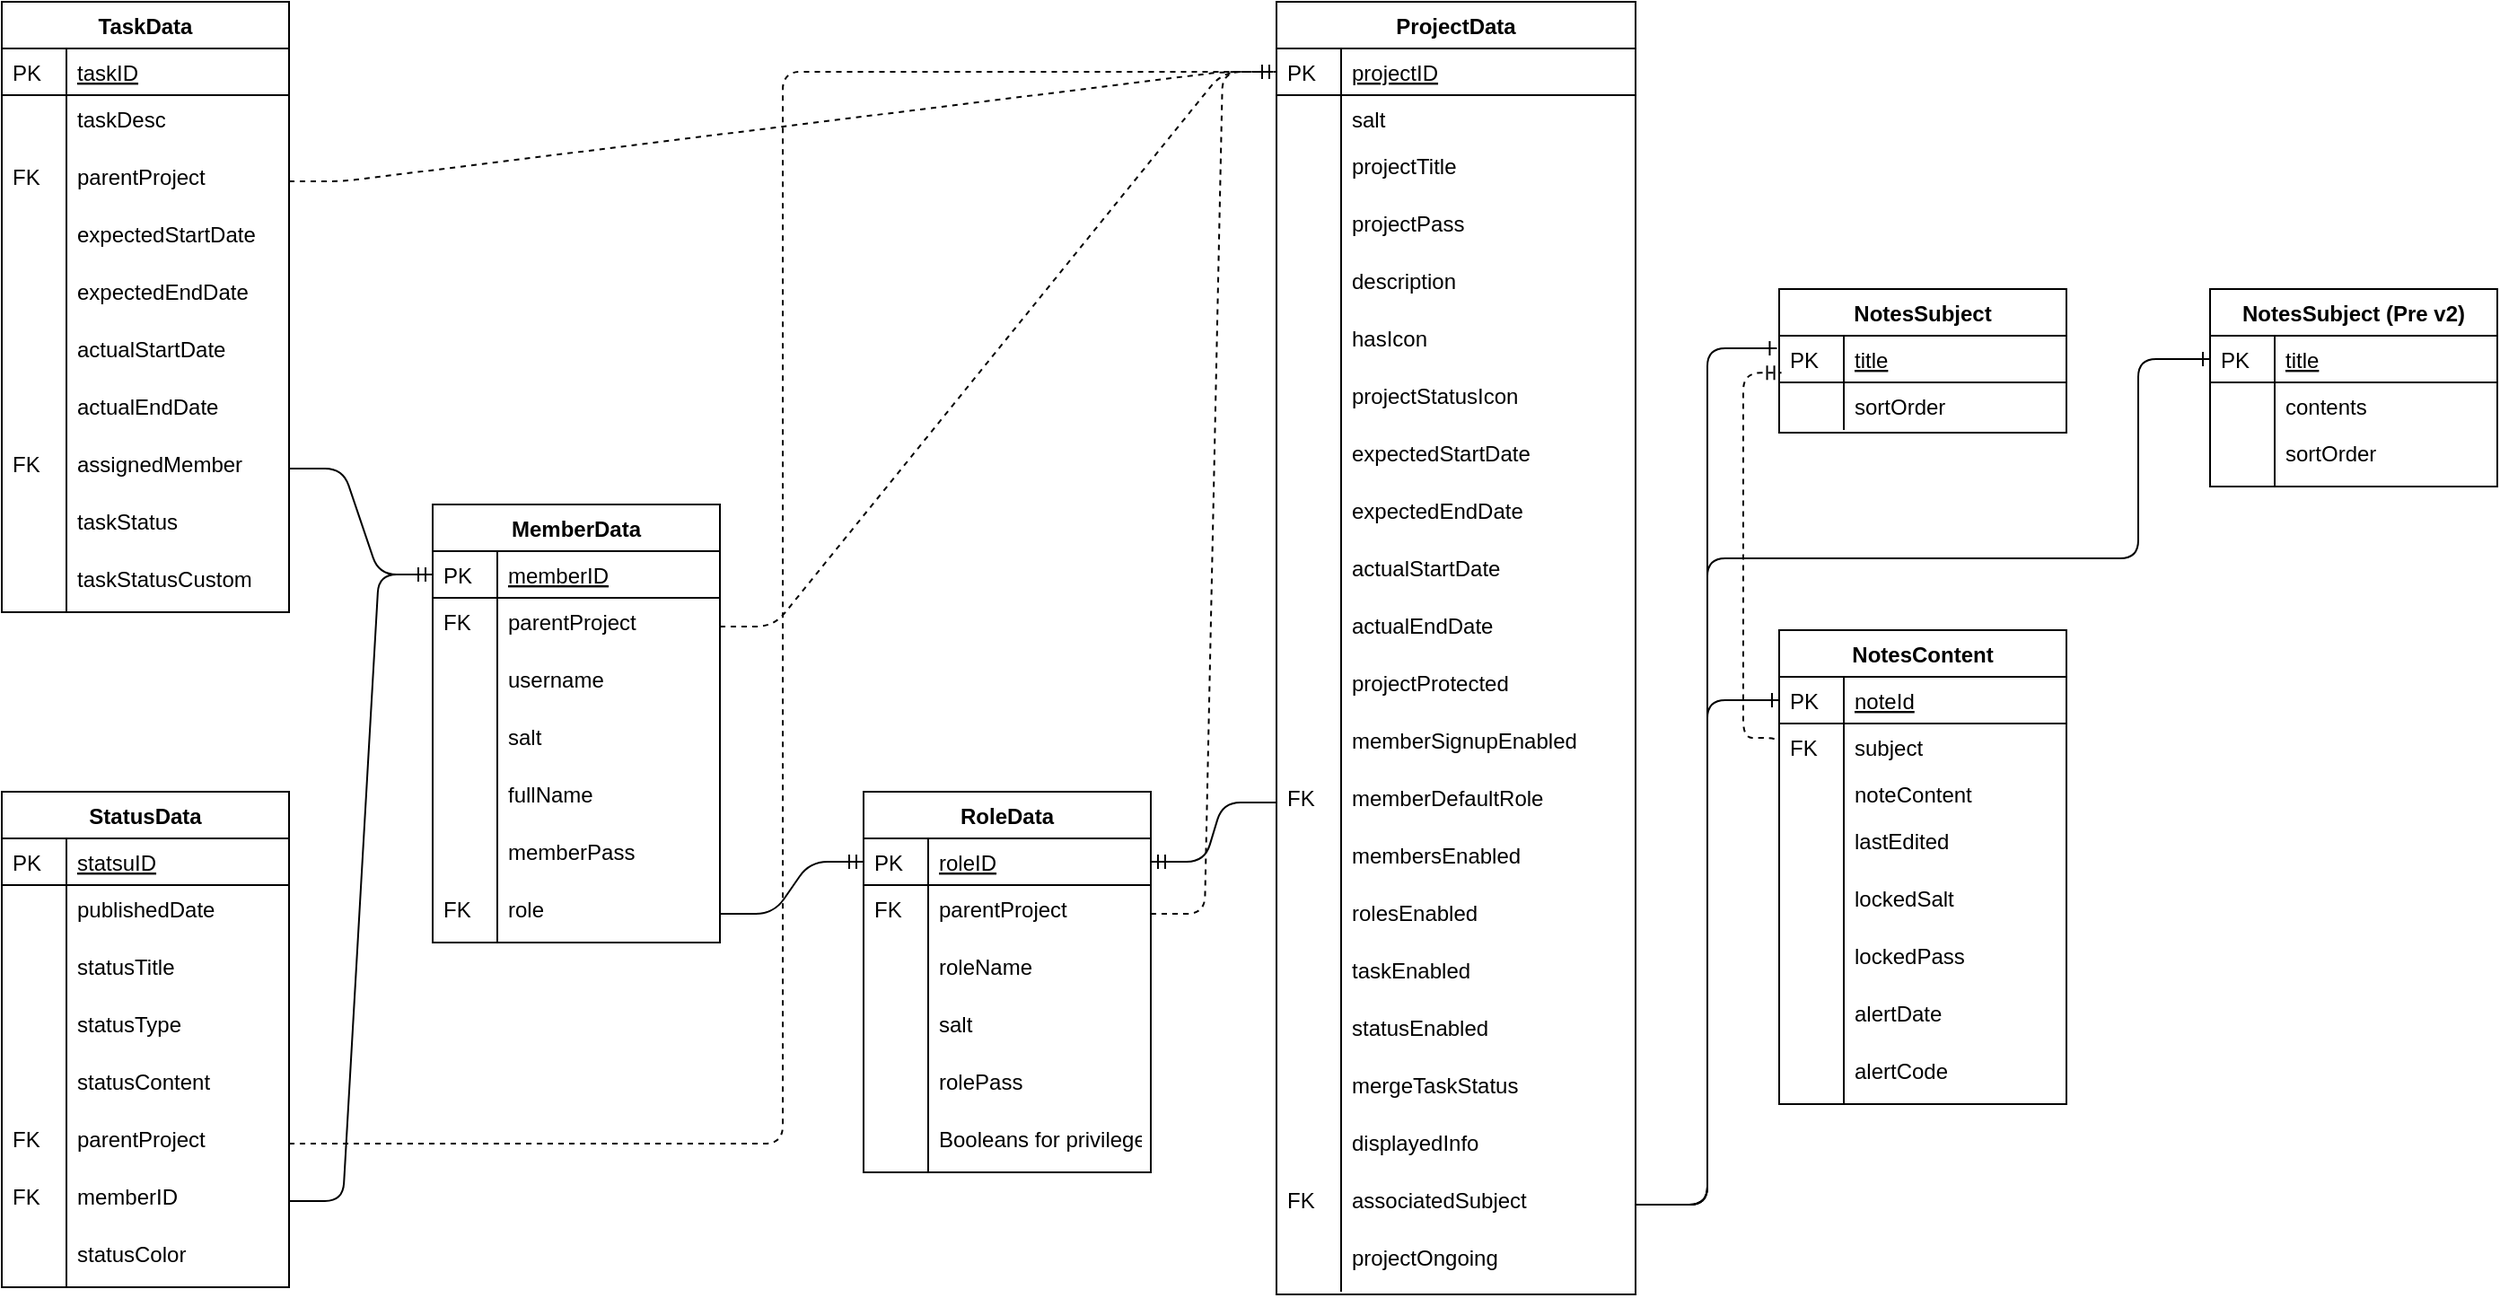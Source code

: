 <mxfile version="13.0.3" type="device" pages="2"><diagram id="xsD3CoVvvqcgD_vD8BHq" name="ClientDatabase"><mxGraphModel dx="1463" dy="846" grid="1" gridSize="10" guides="1" tooltips="1" connect="1" arrows="1" fold="1" page="1" pageScale="1" pageWidth="1654" pageHeight="1169" math="0" shadow="0"><root><mxCell id="4ug0ETB4tjFKmppwM257-0"/><mxCell id="4ug0ETB4tjFKmppwM257-1" parent="4ug0ETB4tjFKmppwM257-0"/><mxCell id="xeMONKDM-amALM6kYHSX-22" value="ProjectData" style="swimlane;fontStyle=1;childLayout=stackLayout;horizontal=1;startSize=26;horizontalStack=0;resizeParent=1;resizeLast=0;collapsible=1;marginBottom=0;rounded=0;shadow=0;strokeWidth=1;" parent="4ug0ETB4tjFKmppwM257-1" vertex="1"><mxGeometry x="950" y="240" width="200" height="720" as="geometry"><mxRectangle x="957" y="225" width="160" height="26" as="alternateBounds"/></mxGeometry></mxCell><mxCell id="xeMONKDM-amALM6kYHSX-23" value="projectID" style="shape=partialRectangle;top=0;left=0;right=0;bottom=1;align=left;verticalAlign=top;fillColor=none;spacingLeft=40;spacingRight=4;overflow=hidden;rotatable=0;points=[[0,0.5],[1,0.5]];portConstraint=eastwest;dropTarget=0;rounded=0;shadow=0;strokeWidth=1;fontStyle=4" parent="xeMONKDM-amALM6kYHSX-22" vertex="1"><mxGeometry y="26" width="200" height="26" as="geometry"/></mxCell><mxCell id="xeMONKDM-amALM6kYHSX-24" value="PK" style="shape=partialRectangle;top=0;left=0;bottom=0;fillColor=none;align=left;verticalAlign=top;spacingLeft=4;spacingRight=4;overflow=hidden;rotatable=0;points=[];portConstraint=eastwest;part=1;" parent="xeMONKDM-amALM6kYHSX-23" vertex="1" connectable="0"><mxGeometry width="36" height="26" as="geometry"/></mxCell><mxCell id="xeMONKDM-amALM6kYHSX-25" value="salt" style="shape=partialRectangle;top=0;left=0;right=0;bottom=0;align=left;verticalAlign=top;fillColor=none;spacingLeft=40;spacingRight=4;overflow=hidden;rotatable=0;points=[[0,0.5],[1,0.5]];portConstraint=eastwest;dropTarget=0;rounded=0;shadow=0;strokeWidth=1;" parent="xeMONKDM-amALM6kYHSX-22" vertex="1"><mxGeometry y="52" width="200" height="26" as="geometry"/></mxCell><mxCell id="xeMONKDM-amALM6kYHSX-26" value="" style="shape=partialRectangle;top=0;left=0;bottom=0;fillColor=none;align=left;verticalAlign=top;spacingLeft=4;spacingRight=4;overflow=hidden;rotatable=0;points=[];portConstraint=eastwest;part=1;" parent="xeMONKDM-amALM6kYHSX-25" vertex="1" connectable="0"><mxGeometry width="36" height="26" as="geometry"/></mxCell><mxCell id="xeMONKDM-amALM6kYHSX-27" value="projectTitle" style="shape=partialRectangle;top=0;left=0;right=0;bottom=0;align=left;verticalAlign=top;fillColor=none;spacingLeft=40;spacingRight=4;overflow=hidden;rotatable=0;points=[[0,0.5],[1,0.5]];portConstraint=eastwest;dropTarget=0;rounded=0;shadow=0;strokeWidth=1;" parent="xeMONKDM-amALM6kYHSX-22" vertex="1"><mxGeometry y="78" width="200" height="32" as="geometry"/></mxCell><mxCell id="xeMONKDM-amALM6kYHSX-28" value="" style="shape=partialRectangle;top=0;left=0;bottom=0;fillColor=none;align=left;verticalAlign=top;spacingLeft=4;spacingRight=4;overflow=hidden;rotatable=0;points=[];portConstraint=eastwest;part=1;" parent="xeMONKDM-amALM6kYHSX-27" vertex="1" connectable="0"><mxGeometry width="36" height="32" as="geometry"/></mxCell><mxCell id="xeMONKDM-amALM6kYHSX-29" value="projectPass" style="shape=partialRectangle;top=0;left=0;right=0;bottom=0;align=left;verticalAlign=top;fillColor=none;spacingLeft=40;spacingRight=4;overflow=hidden;rotatable=0;points=[[0,0.5],[1,0.5]];portConstraint=eastwest;dropTarget=0;rounded=0;shadow=0;strokeWidth=1;" parent="xeMONKDM-amALM6kYHSX-22" vertex="1"><mxGeometry y="110" width="200" height="32" as="geometry"/></mxCell><mxCell id="xeMONKDM-amALM6kYHSX-30" value="" style="shape=partialRectangle;top=0;left=0;bottom=0;fillColor=none;align=left;verticalAlign=top;spacingLeft=4;spacingRight=4;overflow=hidden;rotatable=0;points=[];portConstraint=eastwest;part=1;" parent="xeMONKDM-amALM6kYHSX-29" vertex="1" connectable="0"><mxGeometry width="36" height="32" as="geometry"/></mxCell><mxCell id="xeMONKDM-amALM6kYHSX-31" value="description" style="shape=partialRectangle;top=0;left=0;right=0;bottom=0;align=left;verticalAlign=top;fillColor=none;spacingLeft=40;spacingRight=4;overflow=hidden;rotatable=0;points=[[0,0.5],[1,0.5]];portConstraint=eastwest;dropTarget=0;rounded=0;shadow=0;strokeWidth=1;" parent="xeMONKDM-amALM6kYHSX-22" vertex="1"><mxGeometry y="142" width="200" height="32" as="geometry"/></mxCell><mxCell id="xeMONKDM-amALM6kYHSX-32" value="" style="shape=partialRectangle;top=0;left=0;bottom=0;fillColor=none;align=left;verticalAlign=top;spacingLeft=4;spacingRight=4;overflow=hidden;rotatable=0;points=[];portConstraint=eastwest;part=1;" parent="xeMONKDM-amALM6kYHSX-31" vertex="1" connectable="0"><mxGeometry width="36" height="32" as="geometry"/></mxCell><mxCell id="xeMONKDM-amALM6kYHSX-33" value="hasIcon" style="shape=partialRectangle;top=0;left=0;right=0;bottom=0;align=left;verticalAlign=top;fillColor=none;spacingLeft=40;spacingRight=4;overflow=hidden;rotatable=0;points=[[0,0.5],[1,0.5]];portConstraint=eastwest;dropTarget=0;rounded=0;shadow=0;strokeWidth=1;" parent="xeMONKDM-amALM6kYHSX-22" vertex="1"><mxGeometry y="174" width="200" height="32" as="geometry"/></mxCell><mxCell id="xeMONKDM-amALM6kYHSX-34" value="" style="shape=partialRectangle;top=0;left=0;bottom=0;fillColor=none;align=left;verticalAlign=top;spacingLeft=4;spacingRight=4;overflow=hidden;rotatable=0;points=[];portConstraint=eastwest;part=1;" parent="xeMONKDM-amALM6kYHSX-33" vertex="1" connectable="0"><mxGeometry width="36" height="32" as="geometry"/></mxCell><mxCell id="xeMONKDM-amALM6kYHSX-35" value="projectStatusIcon" style="shape=partialRectangle;top=0;left=0;right=0;bottom=0;align=left;verticalAlign=top;fillColor=none;spacingLeft=40;spacingRight=4;overflow=hidden;rotatable=0;points=[[0,0.5],[1,0.5]];portConstraint=eastwest;dropTarget=0;rounded=0;shadow=0;strokeWidth=1;" parent="xeMONKDM-amALM6kYHSX-22" vertex="1"><mxGeometry y="206" width="200" height="32" as="geometry"/></mxCell><mxCell id="xeMONKDM-amALM6kYHSX-36" value="" style="shape=partialRectangle;top=0;left=0;bottom=0;fillColor=none;align=left;verticalAlign=top;spacingLeft=4;spacingRight=4;overflow=hidden;rotatable=0;points=[];portConstraint=eastwest;part=1;" parent="xeMONKDM-amALM6kYHSX-35" vertex="1" connectable="0"><mxGeometry width="36" height="32" as="geometry"/></mxCell><mxCell id="xeMONKDM-amALM6kYHSX-37" value="expectedStartDate" style="shape=partialRectangle;top=0;left=0;right=0;bottom=0;align=left;verticalAlign=top;fillColor=none;spacingLeft=40;spacingRight=4;overflow=hidden;rotatable=0;points=[[0,0.5],[1,0.5]];portConstraint=eastwest;dropTarget=0;rounded=0;shadow=0;strokeWidth=1;" parent="xeMONKDM-amALM6kYHSX-22" vertex="1"><mxGeometry y="238" width="200" height="32" as="geometry"/></mxCell><mxCell id="xeMONKDM-amALM6kYHSX-38" value="" style="shape=partialRectangle;top=0;left=0;bottom=0;fillColor=none;align=left;verticalAlign=top;spacingLeft=4;spacingRight=4;overflow=hidden;rotatable=0;points=[];portConstraint=eastwest;part=1;" parent="xeMONKDM-amALM6kYHSX-37" vertex="1" connectable="0"><mxGeometry width="36" height="32" as="geometry"/></mxCell><mxCell id="xeMONKDM-amALM6kYHSX-41" value="expectedEndDate" style="shape=partialRectangle;top=0;left=0;right=0;bottom=0;align=left;verticalAlign=top;fillColor=none;spacingLeft=40;spacingRight=4;overflow=hidden;rotatable=0;points=[[0,0.5],[1,0.5]];portConstraint=eastwest;dropTarget=0;rounded=0;shadow=0;strokeWidth=1;" parent="xeMONKDM-amALM6kYHSX-22" vertex="1"><mxGeometry y="270" width="200" height="32" as="geometry"/></mxCell><mxCell id="xeMONKDM-amALM6kYHSX-42" value="" style="shape=partialRectangle;top=0;left=0;bottom=0;fillColor=none;align=left;verticalAlign=top;spacingLeft=4;spacingRight=4;overflow=hidden;rotatable=0;points=[];portConstraint=eastwest;part=1;" parent="xeMONKDM-amALM6kYHSX-41" vertex="1" connectable="0"><mxGeometry width="36" height="32" as="geometry"/></mxCell><mxCell id="xeMONKDM-amALM6kYHSX-39" value="actualStartDate" style="shape=partialRectangle;top=0;left=0;right=0;bottom=0;align=left;verticalAlign=top;fillColor=none;spacingLeft=40;spacingRight=4;overflow=hidden;rotatable=0;points=[[0,0.5],[1,0.5]];portConstraint=eastwest;dropTarget=0;rounded=0;shadow=0;strokeWidth=1;" parent="xeMONKDM-amALM6kYHSX-22" vertex="1"><mxGeometry y="302" width="200" height="32" as="geometry"/></mxCell><mxCell id="xeMONKDM-amALM6kYHSX-40" value="" style="shape=partialRectangle;top=0;left=0;bottom=0;fillColor=none;align=left;verticalAlign=top;spacingLeft=4;spacingRight=4;overflow=hidden;rotatable=0;points=[];portConstraint=eastwest;part=1;" parent="xeMONKDM-amALM6kYHSX-39" vertex="1" connectable="0"><mxGeometry width="36" height="32" as="geometry"/></mxCell><mxCell id="xeMONKDM-amALM6kYHSX-43" value="actualEndDate" style="shape=partialRectangle;top=0;left=0;right=0;bottom=0;align=left;verticalAlign=top;fillColor=none;spacingLeft=40;spacingRight=4;overflow=hidden;rotatable=0;points=[[0,0.5],[1,0.5]];portConstraint=eastwest;dropTarget=0;rounded=0;shadow=0;strokeWidth=1;" parent="xeMONKDM-amALM6kYHSX-22" vertex="1"><mxGeometry y="334" width="200" height="32" as="geometry"/></mxCell><mxCell id="xeMONKDM-amALM6kYHSX-44" value="" style="shape=partialRectangle;top=0;left=0;bottom=0;fillColor=none;align=left;verticalAlign=top;spacingLeft=4;spacingRight=4;overflow=hidden;rotatable=0;points=[];portConstraint=eastwest;part=1;" parent="xeMONKDM-amALM6kYHSX-43" vertex="1" connectable="0"><mxGeometry width="36" height="32" as="geometry"/></mxCell><mxCell id="xeMONKDM-amALM6kYHSX-45" value="projectProtected" style="shape=partialRectangle;top=0;left=0;right=0;bottom=0;align=left;verticalAlign=top;fillColor=none;spacingLeft=40;spacingRight=4;overflow=hidden;rotatable=0;points=[[0,0.5],[1,0.5]];portConstraint=eastwest;dropTarget=0;rounded=0;shadow=0;strokeWidth=1;" parent="xeMONKDM-amALM6kYHSX-22" vertex="1"><mxGeometry y="366" width="200" height="32" as="geometry"/></mxCell><mxCell id="xeMONKDM-amALM6kYHSX-46" value="" style="shape=partialRectangle;top=0;left=0;bottom=0;fillColor=none;align=left;verticalAlign=top;spacingLeft=4;spacingRight=4;overflow=hidden;rotatable=0;points=[];portConstraint=eastwest;part=1;" parent="xeMONKDM-amALM6kYHSX-45" vertex="1" connectable="0"><mxGeometry width="36" height="32" as="geometry"/></mxCell><mxCell id="xeMONKDM-amALM6kYHSX-47" value="memberSignupEnabled" style="shape=partialRectangle;top=0;left=0;right=0;bottom=0;align=left;verticalAlign=top;fillColor=none;spacingLeft=40;spacingRight=4;overflow=hidden;rotatable=0;points=[[0,0.5],[1,0.5]];portConstraint=eastwest;dropTarget=0;rounded=0;shadow=0;strokeWidth=1;" parent="xeMONKDM-amALM6kYHSX-22" vertex="1"><mxGeometry y="398" width="200" height="32" as="geometry"/></mxCell><mxCell id="xeMONKDM-amALM6kYHSX-48" value="" style="shape=partialRectangle;top=0;left=0;bottom=0;fillColor=none;align=left;verticalAlign=top;spacingLeft=4;spacingRight=4;overflow=hidden;rotatable=0;points=[];portConstraint=eastwest;part=1;" parent="xeMONKDM-amALM6kYHSX-47" vertex="1" connectable="0"><mxGeometry width="36" height="32" as="geometry"/></mxCell><mxCell id="xeMONKDM-amALM6kYHSX-51" value="memberDefaultRole" style="shape=partialRectangle;top=0;left=0;right=0;bottom=0;align=left;verticalAlign=top;fillColor=none;spacingLeft=40;spacingRight=4;overflow=hidden;rotatable=0;points=[[0,0.5],[1,0.5]];portConstraint=eastwest;dropTarget=0;rounded=0;shadow=0;strokeWidth=1;" parent="xeMONKDM-amALM6kYHSX-22" vertex="1"><mxGeometry y="430" width="200" height="32" as="geometry"/></mxCell><mxCell id="xeMONKDM-amALM6kYHSX-52" value="FK" style="shape=partialRectangle;top=0;left=0;bottom=0;fillColor=none;align=left;verticalAlign=top;spacingLeft=4;spacingRight=4;overflow=hidden;rotatable=0;points=[];portConstraint=eastwest;part=1;" parent="xeMONKDM-amALM6kYHSX-51" vertex="1" connectable="0"><mxGeometry width="36" height="32" as="geometry"/></mxCell><mxCell id="xeMONKDM-amALM6kYHSX-57" value="membersEnabled" style="shape=partialRectangle;top=0;left=0;right=0;bottom=0;align=left;verticalAlign=top;fillColor=none;spacingLeft=40;spacingRight=4;overflow=hidden;rotatable=0;points=[[0,0.5],[1,0.5]];portConstraint=eastwest;dropTarget=0;rounded=0;shadow=0;strokeWidth=1;" parent="xeMONKDM-amALM6kYHSX-22" vertex="1"><mxGeometry y="462" width="200" height="32" as="geometry"/></mxCell><mxCell id="xeMONKDM-amALM6kYHSX-58" value="" style="shape=partialRectangle;top=0;left=0;bottom=0;fillColor=none;align=left;verticalAlign=top;spacingLeft=4;spacingRight=4;overflow=hidden;rotatable=0;points=[];portConstraint=eastwest;part=1;" parent="xeMONKDM-amALM6kYHSX-57" vertex="1" connectable="0"><mxGeometry width="36" height="32" as="geometry"/></mxCell><mxCell id="xeMONKDM-amALM6kYHSX-53" value="rolesEnabled" style="shape=partialRectangle;top=0;left=0;right=0;bottom=0;align=left;verticalAlign=top;fillColor=none;spacingLeft=40;spacingRight=4;overflow=hidden;rotatable=0;points=[[0,0.5],[1,0.5]];portConstraint=eastwest;dropTarget=0;rounded=0;shadow=0;strokeWidth=1;" parent="xeMONKDM-amALM6kYHSX-22" vertex="1"><mxGeometry y="494" width="200" height="32" as="geometry"/></mxCell><mxCell id="xeMONKDM-amALM6kYHSX-54" value="" style="shape=partialRectangle;top=0;left=0;bottom=0;fillColor=none;align=left;verticalAlign=top;spacingLeft=4;spacingRight=4;overflow=hidden;rotatable=0;points=[];portConstraint=eastwest;part=1;" parent="xeMONKDM-amALM6kYHSX-53" vertex="1" connectable="0"><mxGeometry width="36" height="32" as="geometry"/></mxCell><mxCell id="xeMONKDM-amALM6kYHSX-61" value="taskEnabled" style="shape=partialRectangle;top=0;left=0;right=0;bottom=0;align=left;verticalAlign=top;fillColor=none;spacingLeft=40;spacingRight=4;overflow=hidden;rotatable=0;points=[[0,0.5],[1,0.5]];portConstraint=eastwest;dropTarget=0;rounded=0;shadow=0;strokeWidth=1;" parent="xeMONKDM-amALM6kYHSX-22" vertex="1"><mxGeometry y="526" width="200" height="32" as="geometry"/></mxCell><mxCell id="xeMONKDM-amALM6kYHSX-62" value="" style="shape=partialRectangle;top=0;left=0;bottom=0;fillColor=none;align=left;verticalAlign=top;spacingLeft=4;spacingRight=4;overflow=hidden;rotatable=0;points=[];portConstraint=eastwest;part=1;" parent="xeMONKDM-amALM6kYHSX-61" vertex="1" connectable="0"><mxGeometry width="36" height="32" as="geometry"/></mxCell><mxCell id="xeMONKDM-amALM6kYHSX-65" value="statusEnabled" style="shape=partialRectangle;top=0;left=0;right=0;bottom=0;align=left;verticalAlign=top;fillColor=none;spacingLeft=40;spacingRight=4;overflow=hidden;rotatable=0;points=[[0,0.5],[1,0.5]];portConstraint=eastwest;dropTarget=0;rounded=0;shadow=0;strokeWidth=1;" parent="xeMONKDM-amALM6kYHSX-22" vertex="1"><mxGeometry y="558" width="200" height="32" as="geometry"/></mxCell><mxCell id="xeMONKDM-amALM6kYHSX-66" value="" style="shape=partialRectangle;top=0;left=0;bottom=0;fillColor=none;align=left;verticalAlign=top;spacingLeft=4;spacingRight=4;overflow=hidden;rotatable=0;points=[];portConstraint=eastwest;part=1;" parent="xeMONKDM-amALM6kYHSX-65" vertex="1" connectable="0"><mxGeometry width="36" height="32" as="geometry"/></mxCell><mxCell id="xeMONKDM-amALM6kYHSX-69" value="mergeTaskStatus" style="shape=partialRectangle;top=0;left=0;right=0;bottom=0;align=left;verticalAlign=top;fillColor=none;spacingLeft=40;spacingRight=4;overflow=hidden;rotatable=0;points=[[0,0.5],[1,0.5]];portConstraint=eastwest;dropTarget=0;rounded=0;shadow=0;strokeWidth=1;" parent="xeMONKDM-amALM6kYHSX-22" vertex="1"><mxGeometry y="590" width="200" height="32" as="geometry"/></mxCell><mxCell id="xeMONKDM-amALM6kYHSX-70" value="" style="shape=partialRectangle;top=0;left=0;bottom=0;fillColor=none;align=left;verticalAlign=top;spacingLeft=4;spacingRight=4;overflow=hidden;rotatable=0;points=[];portConstraint=eastwest;part=1;" parent="xeMONKDM-amALM6kYHSX-69" vertex="1" connectable="0"><mxGeometry width="36" height="32" as="geometry"/></mxCell><mxCell id="xeMONKDM-amALM6kYHSX-71" value="displayedInfo" style="shape=partialRectangle;top=0;left=0;right=0;bottom=0;align=left;verticalAlign=top;fillColor=none;spacingLeft=40;spacingRight=4;overflow=hidden;rotatable=0;points=[[0,0.5],[1,0.5]];portConstraint=eastwest;dropTarget=0;rounded=0;shadow=0;strokeWidth=1;" parent="xeMONKDM-amALM6kYHSX-22" vertex="1"><mxGeometry y="622" width="200" height="32" as="geometry"/></mxCell><mxCell id="xeMONKDM-amALM6kYHSX-72" value="" style="shape=partialRectangle;top=0;left=0;bottom=0;fillColor=none;align=left;verticalAlign=top;spacingLeft=4;spacingRight=4;overflow=hidden;rotatable=0;points=[];portConstraint=eastwest;part=1;" parent="xeMONKDM-amALM6kYHSX-71" vertex="1" connectable="0"><mxGeometry width="36" height="32" as="geometry"/></mxCell><mxCell id="xeMONKDM-amALM6kYHSX-73" value="associatedSubject" style="shape=partialRectangle;top=0;left=0;right=0;bottom=0;align=left;verticalAlign=top;fillColor=none;spacingLeft=40;spacingRight=4;overflow=hidden;rotatable=0;points=[[0,0.5],[1,0.5]];portConstraint=eastwest;dropTarget=0;rounded=0;shadow=0;strokeWidth=1;" parent="xeMONKDM-amALM6kYHSX-22" vertex="1"><mxGeometry y="654" width="200" height="32" as="geometry"/></mxCell><mxCell id="xeMONKDM-amALM6kYHSX-74" value="FK" style="shape=partialRectangle;top=0;left=0;bottom=0;fillColor=none;align=left;verticalAlign=top;spacingLeft=4;spacingRight=4;overflow=hidden;rotatable=0;points=[];portConstraint=eastwest;part=1;" parent="xeMONKDM-amALM6kYHSX-73" vertex="1" connectable="0"><mxGeometry width="36" height="32" as="geometry"/></mxCell><mxCell id="xeMONKDM-amALM6kYHSX-75" value="projectOngoing" style="shape=partialRectangle;top=0;left=0;right=0;bottom=0;align=left;verticalAlign=top;fillColor=none;spacingLeft=40;spacingRight=4;overflow=hidden;rotatable=0;points=[[0,0.5],[1,0.5]];portConstraint=eastwest;dropTarget=0;rounded=0;shadow=0;strokeWidth=1;" parent="xeMONKDM-amALM6kYHSX-22" vertex="1"><mxGeometry y="686" width="200" height="32" as="geometry"/></mxCell><mxCell id="xeMONKDM-amALM6kYHSX-76" value="" style="shape=partialRectangle;top=0;left=0;bottom=0;fillColor=none;align=left;verticalAlign=top;spacingLeft=4;spacingRight=4;overflow=hidden;rotatable=0;points=[];portConstraint=eastwest;part=1;" parent="xeMONKDM-amALM6kYHSX-75" vertex="1" connectable="0"><mxGeometry width="36" height="32" as="geometry"/></mxCell><mxCell id="BuRMbS2nxcBEf5u_ifw_-1" value="" style="edgeStyle=orthogonalEdgeStyle;fontSize=12;html=1;endArrow=ERone;endFill=1;exitX=1;exitY=0.5;exitDx=0;exitDy=0;entryX=0;entryY=0.5;entryDx=0;entryDy=0;rounded=1;" parent="4ug0ETB4tjFKmppwM257-1" source="xeMONKDM-amALM6kYHSX-73" target="M0_9nocgotpegoVbQ-OJ-1" edge="1"><mxGeometry width="100" height="100" relative="1" as="geometry"><mxPoint x="1560" y="940" as="sourcePoint"/><mxPoint x="1250" y="910" as="targetPoint"/><Array as="points"><mxPoint x="1190" y="910"/><mxPoint x="1190" y="550"/><mxPoint x="1430" y="550"/><mxPoint x="1430" y="439"/></Array></mxGeometry></mxCell><mxCell id="xeMONKDM-amALM6kYHSX-0" value="MemberData" style="swimlane;fontStyle=1;childLayout=stackLayout;horizontal=1;startSize=26;horizontalStack=0;resizeParent=1;resizeLast=0;collapsible=1;marginBottom=0;rounded=0;shadow=0;strokeWidth=1;" parent="4ug0ETB4tjFKmppwM257-1" vertex="1"><mxGeometry x="480" y="520" width="160" height="244" as="geometry"><mxRectangle x="360" y="80" width="160" height="26" as="alternateBounds"/></mxGeometry></mxCell><mxCell id="xeMONKDM-amALM6kYHSX-1" value="memberID" style="shape=partialRectangle;top=0;left=0;right=0;bottom=1;align=left;verticalAlign=top;fillColor=none;spacingLeft=40;spacingRight=4;overflow=hidden;rotatable=0;points=[[0,0.5],[1,0.5]];portConstraint=eastwest;dropTarget=0;rounded=0;shadow=0;strokeWidth=1;fontStyle=4" parent="xeMONKDM-amALM6kYHSX-0" vertex="1"><mxGeometry y="26" width="160" height="26" as="geometry"/></mxCell><mxCell id="xeMONKDM-amALM6kYHSX-2" value="PK" style="shape=partialRectangle;top=0;left=0;bottom=0;fillColor=none;align=left;verticalAlign=top;spacingLeft=4;spacingRight=4;overflow=hidden;rotatable=0;points=[];portConstraint=eastwest;part=1;" parent="xeMONKDM-amALM6kYHSX-1" vertex="1" connectable="0"><mxGeometry width="36" height="26" as="geometry"/></mxCell><mxCell id="xeMONKDM-amALM6kYHSX-5" value="parentProject" style="shape=partialRectangle;top=0;left=0;right=0;bottom=0;align=left;verticalAlign=top;fillColor=none;spacingLeft=40;spacingRight=4;overflow=hidden;rotatable=0;points=[[0,0.5],[1,0.5]];portConstraint=eastwest;dropTarget=0;rounded=0;shadow=0;strokeWidth=1;" parent="xeMONKDM-amALM6kYHSX-0" vertex="1"><mxGeometry y="52" width="160" height="32" as="geometry"/></mxCell><mxCell id="xeMONKDM-amALM6kYHSX-6" value="FK" style="shape=partialRectangle;top=0;left=0;bottom=0;fillColor=none;align=left;verticalAlign=top;spacingLeft=4;spacingRight=4;overflow=hidden;rotatable=0;points=[];portConstraint=eastwest;part=1;" parent="xeMONKDM-amALM6kYHSX-5" vertex="1" connectable="0"><mxGeometry width="36" height="32" as="geometry"/></mxCell><mxCell id="xeMONKDM-amALM6kYHSX-18" value="username" style="shape=partialRectangle;top=0;left=0;right=0;bottom=0;align=left;verticalAlign=top;fillColor=none;spacingLeft=40;spacingRight=4;overflow=hidden;rotatable=0;points=[[0,0.5],[1,0.5]];portConstraint=eastwest;dropTarget=0;rounded=0;shadow=0;strokeWidth=1;" parent="xeMONKDM-amALM6kYHSX-0" vertex="1"><mxGeometry y="84" width="160" height="32" as="geometry"/></mxCell><mxCell id="xeMONKDM-amALM6kYHSX-19" value="" style="shape=partialRectangle;top=0;left=0;bottom=0;fillColor=none;align=left;verticalAlign=top;spacingLeft=4;spacingRight=4;overflow=hidden;rotatable=0;points=[];portConstraint=eastwest;part=1;" parent="xeMONKDM-amALM6kYHSX-18" vertex="1" connectable="0"><mxGeometry width="36" height="32" as="geometry"/></mxCell><mxCell id="P1PO4nQHjMF8zrqFa-T9-0" value="salt" style="shape=partialRectangle;top=0;left=0;right=0;bottom=0;align=left;verticalAlign=top;fillColor=none;spacingLeft=40;spacingRight=4;overflow=hidden;rotatable=0;points=[[0,0.5],[1,0.5]];portConstraint=eastwest;dropTarget=0;rounded=0;shadow=0;strokeWidth=1;" parent="xeMONKDM-amALM6kYHSX-0" vertex="1"><mxGeometry y="116" width="160" height="32" as="geometry"/></mxCell><mxCell id="P1PO4nQHjMF8zrqFa-T9-1" value="" style="shape=partialRectangle;top=0;left=0;bottom=0;fillColor=none;align=left;verticalAlign=top;spacingLeft=4;spacingRight=4;overflow=hidden;rotatable=0;points=[];portConstraint=eastwest;part=1;" parent="P1PO4nQHjMF8zrqFa-T9-0" vertex="1" connectable="0"><mxGeometry width="36" height="32" as="geometry"/></mxCell><mxCell id="xeMONKDM-amALM6kYHSX-14" value="fullName" style="shape=partialRectangle;top=0;left=0;right=0;bottom=0;align=left;verticalAlign=top;fillColor=none;spacingLeft=40;spacingRight=4;overflow=hidden;rotatable=0;points=[[0,0.5],[1,0.5]];portConstraint=eastwest;dropTarget=0;rounded=0;shadow=0;strokeWidth=1;" parent="xeMONKDM-amALM6kYHSX-0" vertex="1"><mxGeometry y="148" width="160" height="32" as="geometry"/></mxCell><mxCell id="xeMONKDM-amALM6kYHSX-15" value="" style="shape=partialRectangle;top=0;left=0;bottom=0;fillColor=none;align=left;verticalAlign=top;spacingLeft=4;spacingRight=4;overflow=hidden;rotatable=0;points=[];portConstraint=eastwest;part=1;" parent="xeMONKDM-amALM6kYHSX-14" vertex="1" connectable="0"><mxGeometry width="36" height="32" as="geometry"/></mxCell><mxCell id="xeMONKDM-amALM6kYHSX-16" value="memberPass" style="shape=partialRectangle;top=0;left=0;right=0;bottom=0;align=left;verticalAlign=top;fillColor=none;spacingLeft=40;spacingRight=4;overflow=hidden;rotatable=0;points=[[0,0.5],[1,0.5]];portConstraint=eastwest;dropTarget=0;rounded=0;shadow=0;strokeWidth=1;" parent="xeMONKDM-amALM6kYHSX-0" vertex="1"><mxGeometry y="180" width="160" height="32" as="geometry"/></mxCell><mxCell id="xeMONKDM-amALM6kYHSX-17" value="" style="shape=partialRectangle;top=0;left=0;bottom=0;fillColor=none;align=left;verticalAlign=top;spacingLeft=4;spacingRight=4;overflow=hidden;rotatable=0;points=[];portConstraint=eastwest;part=1;" parent="xeMONKDM-amALM6kYHSX-16" vertex="1" connectable="0"><mxGeometry width="36" height="32" as="geometry"/></mxCell><mxCell id="xeMONKDM-amALM6kYHSX-20" value="role" style="shape=partialRectangle;top=0;left=0;right=0;bottom=0;align=left;verticalAlign=top;fillColor=none;spacingLeft=40;spacingRight=4;overflow=hidden;rotatable=0;points=[[0,0.5],[1,0.5]];portConstraint=eastwest;dropTarget=0;rounded=0;shadow=0;strokeWidth=1;" parent="xeMONKDM-amALM6kYHSX-0" vertex="1"><mxGeometry y="212" width="160" height="32" as="geometry"/></mxCell><mxCell id="xeMONKDM-amALM6kYHSX-21" value="FK" style="shape=partialRectangle;top=0;left=0;bottom=0;fillColor=none;align=left;verticalAlign=top;spacingLeft=4;spacingRight=4;overflow=hidden;rotatable=0;points=[];portConstraint=eastwest;part=1;" parent="xeMONKDM-amALM6kYHSX-20" vertex="1" connectable="0"><mxGeometry width="36" height="32" as="geometry"/></mxCell><mxCell id="P1PO4nQHjMF8zrqFa-T9-4" value="" style="edgeStyle=entityRelationEdgeStyle;fontSize=12;html=1;endArrow=ERmandOne;exitX=1;exitY=0.5;exitDx=0;exitDy=0;entryX=0;entryY=0.5;entryDx=0;entryDy=0;dashed=1;" parent="4ug0ETB4tjFKmppwM257-1" source="xeMONKDM-amALM6kYHSX-5" target="xeMONKDM-amALM6kYHSX-23" edge="1"><mxGeometry width="100" height="100" relative="1" as="geometry"><mxPoint x="700" y="400" as="sourcePoint"/><mxPoint x="800" y="300" as="targetPoint"/></mxGeometry></mxCell><mxCell id="lfmdaHtRYBanKji8E0ne-0" value="TaskData" style="swimlane;fontStyle=1;childLayout=stackLayout;horizontal=1;startSize=26;horizontalStack=0;resizeParent=1;resizeLast=0;collapsible=1;marginBottom=0;rounded=0;shadow=0;strokeWidth=1;" parent="4ug0ETB4tjFKmppwM257-1" vertex="1"><mxGeometry x="240" y="240" width="160" height="340" as="geometry"><mxRectangle x="360" y="80" width="160" height="26" as="alternateBounds"/></mxGeometry></mxCell><mxCell id="lfmdaHtRYBanKji8E0ne-1" value="taskID" style="shape=partialRectangle;top=0;left=0;right=0;bottom=1;align=left;verticalAlign=top;fillColor=none;spacingLeft=40;spacingRight=4;overflow=hidden;rotatable=0;points=[[0,0.5],[1,0.5]];portConstraint=eastwest;dropTarget=0;rounded=0;shadow=0;strokeWidth=1;fontStyle=4" parent="lfmdaHtRYBanKji8E0ne-0" vertex="1"><mxGeometry y="26" width="160" height="26" as="geometry"/></mxCell><mxCell id="lfmdaHtRYBanKji8E0ne-2" value="PK" style="shape=partialRectangle;top=0;left=0;bottom=0;fillColor=none;align=left;verticalAlign=top;spacingLeft=4;spacingRight=4;overflow=hidden;rotatable=0;points=[];portConstraint=eastwest;part=1;" parent="lfmdaHtRYBanKji8E0ne-1" vertex="1" connectable="0"><mxGeometry width="36" height="26" as="geometry"/></mxCell><mxCell id="lfmdaHtRYBanKji8E0ne-3" value="taskDesc" style="shape=partialRectangle;top=0;left=0;right=0;bottom=0;align=left;verticalAlign=top;fillColor=none;spacingLeft=40;spacingRight=4;overflow=hidden;rotatable=0;points=[[0,0.5],[1,0.5]];portConstraint=eastwest;dropTarget=0;rounded=0;shadow=0;strokeWidth=1;" parent="lfmdaHtRYBanKji8E0ne-0" vertex="1"><mxGeometry y="52" width="160" height="32" as="geometry"/></mxCell><mxCell id="lfmdaHtRYBanKji8E0ne-4" value="" style="shape=partialRectangle;top=0;left=0;bottom=0;fillColor=none;align=left;verticalAlign=top;spacingLeft=4;spacingRight=4;overflow=hidden;rotatable=0;points=[];portConstraint=eastwest;part=1;" parent="lfmdaHtRYBanKji8E0ne-3" vertex="1" connectable="0"><mxGeometry width="36" height="32" as="geometry"/></mxCell><mxCell id="lfmdaHtRYBanKji8E0ne-5" value="parentProject" style="shape=partialRectangle;top=0;left=0;right=0;bottom=0;align=left;verticalAlign=top;fillColor=none;spacingLeft=40;spacingRight=4;overflow=hidden;rotatable=0;points=[[0,0.5],[1,0.5]];portConstraint=eastwest;dropTarget=0;rounded=0;shadow=0;strokeWidth=1;" parent="lfmdaHtRYBanKji8E0ne-0" vertex="1"><mxGeometry y="84" width="160" height="32" as="geometry"/></mxCell><mxCell id="lfmdaHtRYBanKji8E0ne-6" value="FK" style="shape=partialRectangle;top=0;left=0;bottom=0;fillColor=none;align=left;verticalAlign=top;spacingLeft=4;spacingRight=4;overflow=hidden;rotatable=0;points=[];portConstraint=eastwest;part=1;" parent="lfmdaHtRYBanKji8E0ne-5" vertex="1" connectable="0"><mxGeometry width="36" height="32" as="geometry"/></mxCell><mxCell id="lfmdaHtRYBanKji8E0ne-7" value="expectedStartDate" style="shape=partialRectangle;top=0;left=0;right=0;bottom=0;align=left;verticalAlign=top;fillColor=none;spacingLeft=40;spacingRight=4;overflow=hidden;rotatable=0;points=[[0,0.5],[1,0.5]];portConstraint=eastwest;dropTarget=0;rounded=0;shadow=0;strokeWidth=1;" parent="lfmdaHtRYBanKji8E0ne-0" vertex="1"><mxGeometry y="116" width="160" height="32" as="geometry"/></mxCell><mxCell id="lfmdaHtRYBanKji8E0ne-8" value="" style="shape=partialRectangle;top=0;left=0;bottom=0;fillColor=none;align=left;verticalAlign=top;spacingLeft=4;spacingRight=4;overflow=hidden;rotatable=0;points=[];portConstraint=eastwest;part=1;" parent="lfmdaHtRYBanKji8E0ne-7" vertex="1" connectable="0"><mxGeometry width="36" height="32" as="geometry"/></mxCell><mxCell id="lfmdaHtRYBanKji8E0ne-9" value="expectedEndDate" style="shape=partialRectangle;top=0;left=0;right=0;bottom=0;align=left;verticalAlign=top;fillColor=none;spacingLeft=40;spacingRight=4;overflow=hidden;rotatable=0;points=[[0,0.5],[1,0.5]];portConstraint=eastwest;dropTarget=0;rounded=0;shadow=0;strokeWidth=1;" parent="lfmdaHtRYBanKji8E0ne-0" vertex="1"><mxGeometry y="148" width="160" height="32" as="geometry"/></mxCell><mxCell id="lfmdaHtRYBanKji8E0ne-10" value="" style="shape=partialRectangle;top=0;left=0;bottom=0;fillColor=none;align=left;verticalAlign=top;spacingLeft=4;spacingRight=4;overflow=hidden;rotatable=0;points=[];portConstraint=eastwest;part=1;" parent="lfmdaHtRYBanKji8E0ne-9" vertex="1" connectable="0"><mxGeometry width="36" height="32" as="geometry"/></mxCell><mxCell id="lfmdaHtRYBanKji8E0ne-11" value="actualStartDate" style="shape=partialRectangle;top=0;left=0;right=0;bottom=0;align=left;verticalAlign=top;fillColor=none;spacingLeft=40;spacingRight=4;overflow=hidden;rotatable=0;points=[[0,0.5],[1,0.5]];portConstraint=eastwest;dropTarget=0;rounded=0;shadow=0;strokeWidth=1;" parent="lfmdaHtRYBanKji8E0ne-0" vertex="1"><mxGeometry y="180" width="160" height="32" as="geometry"/></mxCell><mxCell id="lfmdaHtRYBanKji8E0ne-12" value="" style="shape=partialRectangle;top=0;left=0;bottom=0;fillColor=none;align=left;verticalAlign=top;spacingLeft=4;spacingRight=4;overflow=hidden;rotatable=0;points=[];portConstraint=eastwest;part=1;" parent="lfmdaHtRYBanKji8E0ne-11" vertex="1" connectable="0"><mxGeometry width="36" height="32" as="geometry"/></mxCell><mxCell id="lfmdaHtRYBanKji8E0ne-13" value="actualEndDate" style="shape=partialRectangle;top=0;left=0;right=0;bottom=0;align=left;verticalAlign=top;fillColor=none;spacingLeft=40;spacingRight=4;overflow=hidden;rotatable=0;points=[[0,0.5],[1,0.5]];portConstraint=eastwest;dropTarget=0;rounded=0;shadow=0;strokeWidth=1;" parent="lfmdaHtRYBanKji8E0ne-0" vertex="1"><mxGeometry y="212" width="160" height="32" as="geometry"/></mxCell><mxCell id="lfmdaHtRYBanKji8E0ne-14" value="" style="shape=partialRectangle;top=0;left=0;bottom=0;fillColor=none;align=left;verticalAlign=top;spacingLeft=4;spacingRight=4;overflow=hidden;rotatable=0;points=[];portConstraint=eastwest;part=1;" parent="lfmdaHtRYBanKji8E0ne-13" vertex="1" connectable="0"><mxGeometry width="36" height="32" as="geometry"/></mxCell><mxCell id="lfmdaHtRYBanKji8E0ne-16" value="assignedMember" style="shape=partialRectangle;top=0;left=0;right=0;bottom=0;align=left;verticalAlign=top;fillColor=none;spacingLeft=40;spacingRight=4;overflow=hidden;rotatable=0;points=[[0,0.5],[1,0.5]];portConstraint=eastwest;dropTarget=0;rounded=0;shadow=0;strokeWidth=1;" parent="lfmdaHtRYBanKji8E0ne-0" vertex="1"><mxGeometry y="244" width="160" height="32" as="geometry"/></mxCell><mxCell id="lfmdaHtRYBanKji8E0ne-17" value="FK" style="shape=partialRectangle;top=0;left=0;bottom=0;fillColor=none;align=left;verticalAlign=top;spacingLeft=4;spacingRight=4;overflow=hidden;rotatable=0;points=[];portConstraint=eastwest;part=1;" parent="lfmdaHtRYBanKji8E0ne-16" vertex="1" connectable="0"><mxGeometry width="36" height="32" as="geometry"/></mxCell><mxCell id="lfmdaHtRYBanKji8E0ne-21" value="taskStatus" style="shape=partialRectangle;top=0;left=0;right=0;bottom=0;align=left;verticalAlign=top;fillColor=none;spacingLeft=40;spacingRight=4;overflow=hidden;rotatable=0;points=[[0,0.5],[1,0.5]];portConstraint=eastwest;dropTarget=0;rounded=0;shadow=0;strokeWidth=1;" parent="lfmdaHtRYBanKji8E0ne-0" vertex="1"><mxGeometry y="276" width="160" height="32" as="geometry"/></mxCell><mxCell id="lfmdaHtRYBanKji8E0ne-22" value="" style="shape=partialRectangle;top=0;left=0;bottom=0;fillColor=none;align=left;verticalAlign=top;spacingLeft=4;spacingRight=4;overflow=hidden;rotatable=0;points=[];portConstraint=eastwest;part=1;" parent="lfmdaHtRYBanKji8E0ne-21" vertex="1" connectable="0"><mxGeometry width="36" height="32" as="geometry"/></mxCell><mxCell id="lfmdaHtRYBanKji8E0ne-19" value="taskStatusCustom" style="shape=partialRectangle;top=0;left=0;right=0;bottom=0;align=left;verticalAlign=top;fillColor=none;spacingLeft=40;spacingRight=4;overflow=hidden;rotatable=0;points=[[0,0.5],[1,0.5]];portConstraint=eastwest;dropTarget=0;rounded=0;shadow=0;strokeWidth=1;" parent="lfmdaHtRYBanKji8E0ne-0" vertex="1"><mxGeometry y="308" width="160" height="32" as="geometry"/></mxCell><mxCell id="lfmdaHtRYBanKji8E0ne-20" value="" style="shape=partialRectangle;top=0;left=0;bottom=0;fillColor=none;align=left;verticalAlign=top;spacingLeft=4;spacingRight=4;overflow=hidden;rotatable=0;points=[];portConstraint=eastwest;part=1;" parent="lfmdaHtRYBanKji8E0ne-19" vertex="1" connectable="0"><mxGeometry width="36" height="32" as="geometry"/></mxCell><mxCell id="lfmdaHtRYBanKji8E0ne-15" value="" style="edgeStyle=entityRelationEdgeStyle;fontSize=12;html=1;endArrow=ERmandOne;exitX=1;exitY=0.5;exitDx=0;exitDy=0;entryX=0;entryY=0.5;entryDx=0;entryDy=0;dashed=1;" parent="4ug0ETB4tjFKmppwM257-1" source="lfmdaHtRYBanKji8E0ne-5" target="xeMONKDM-amALM6kYHSX-23" edge="1"><mxGeometry width="100" height="100" relative="1" as="geometry"><mxPoint x="530" y="740" as="sourcePoint"/><mxPoint x="630" y="640" as="targetPoint"/></mxGeometry></mxCell><mxCell id="lfmdaHtRYBanKji8E0ne-18" value="" style="edgeStyle=entityRelationEdgeStyle;fontSize=12;html=1;endArrow=ERmandOne;exitX=1;exitY=0.5;exitDx=0;exitDy=0;entryX=0;entryY=0.5;entryDx=0;entryDy=0;" parent="4ug0ETB4tjFKmppwM257-1" source="lfmdaHtRYBanKji8E0ne-16" target="xeMONKDM-amALM6kYHSX-1" edge="1"><mxGeometry width="100" height="100" relative="1" as="geometry"><mxPoint x="560" y="450" as="sourcePoint"/><mxPoint x="660" y="350" as="targetPoint"/></mxGeometry></mxCell><mxCell id="BuRMbS2nxcBEf5u_ifw_-3" value="RoleData" style="swimlane;fontStyle=1;childLayout=stackLayout;horizontal=1;startSize=26;horizontalStack=0;resizeParent=1;resizeLast=0;collapsible=1;marginBottom=0;rounded=0;shadow=0;strokeWidth=1;" parent="4ug0ETB4tjFKmppwM257-1" vertex="1"><mxGeometry x="720" y="680" width="160" height="212" as="geometry"><mxRectangle x="360" y="80" width="160" height="26" as="alternateBounds"/></mxGeometry></mxCell><mxCell id="BuRMbS2nxcBEf5u_ifw_-4" value="roleID" style="shape=partialRectangle;top=0;left=0;right=0;bottom=1;align=left;verticalAlign=top;fillColor=none;spacingLeft=40;spacingRight=4;overflow=hidden;rotatable=0;points=[[0,0.5],[1,0.5]];portConstraint=eastwest;dropTarget=0;rounded=0;shadow=0;strokeWidth=1;fontStyle=4" parent="BuRMbS2nxcBEf5u_ifw_-3" vertex="1"><mxGeometry y="26" width="160" height="26" as="geometry"/></mxCell><mxCell id="BuRMbS2nxcBEf5u_ifw_-5" value="PK" style="shape=partialRectangle;top=0;left=0;bottom=0;fillColor=none;align=left;verticalAlign=top;spacingLeft=4;spacingRight=4;overflow=hidden;rotatable=0;points=[];portConstraint=eastwest;part=1;" parent="BuRMbS2nxcBEf5u_ifw_-4" vertex="1" connectable="0"><mxGeometry width="36" height="26" as="geometry"/></mxCell><mxCell id="BuRMbS2nxcBEf5u_ifw_-6" value="parentProject" style="shape=partialRectangle;top=0;left=0;right=0;bottom=0;align=left;verticalAlign=top;fillColor=none;spacingLeft=40;spacingRight=4;overflow=hidden;rotatable=0;points=[[0,0.5],[1,0.5]];portConstraint=eastwest;dropTarget=0;rounded=0;shadow=0;strokeWidth=1;" parent="BuRMbS2nxcBEf5u_ifw_-3" vertex="1"><mxGeometry y="52" width="160" height="32" as="geometry"/></mxCell><mxCell id="BuRMbS2nxcBEf5u_ifw_-7" value="FK" style="shape=partialRectangle;top=0;left=0;bottom=0;fillColor=none;align=left;verticalAlign=top;spacingLeft=4;spacingRight=4;overflow=hidden;rotatable=0;points=[];portConstraint=eastwest;part=1;" parent="BuRMbS2nxcBEf5u_ifw_-6" vertex="1" connectable="0"><mxGeometry width="36" height="32" as="geometry"/></mxCell><mxCell id="P1PO4nQHjMF8zrqFa-T9-5" value="roleName" style="shape=partialRectangle;top=0;left=0;right=0;bottom=0;align=left;verticalAlign=top;fillColor=none;spacingLeft=40;spacingRight=4;overflow=hidden;rotatable=0;points=[[0,0.5],[1,0.5]];portConstraint=eastwest;dropTarget=0;rounded=0;shadow=0;strokeWidth=1;" parent="BuRMbS2nxcBEf5u_ifw_-3" vertex="1"><mxGeometry y="84" width="160" height="32" as="geometry"/></mxCell><mxCell id="P1PO4nQHjMF8zrqFa-T9-6" value="" style="shape=partialRectangle;top=0;left=0;bottom=0;fillColor=none;align=left;verticalAlign=top;spacingLeft=4;spacingRight=4;overflow=hidden;rotatable=0;points=[];portConstraint=eastwest;part=1;" parent="P1PO4nQHjMF8zrqFa-T9-5" vertex="1" connectable="0"><mxGeometry width="36" height="32" as="geometry"/></mxCell><mxCell id="BuRMbS2nxcBEf5u_ifw_-8" value="salt" style="shape=partialRectangle;top=0;left=0;right=0;bottom=0;align=left;verticalAlign=top;fillColor=none;spacingLeft=40;spacingRight=4;overflow=hidden;rotatable=0;points=[[0,0.5],[1,0.5]];portConstraint=eastwest;dropTarget=0;rounded=0;shadow=0;strokeWidth=1;" parent="BuRMbS2nxcBEf5u_ifw_-3" vertex="1"><mxGeometry y="116" width="160" height="32" as="geometry"/></mxCell><mxCell id="BuRMbS2nxcBEf5u_ifw_-9" value="" style="shape=partialRectangle;top=0;left=0;bottom=0;fillColor=none;align=left;verticalAlign=top;spacingLeft=4;spacingRight=4;overflow=hidden;rotatable=0;points=[];portConstraint=eastwest;part=1;" parent="BuRMbS2nxcBEf5u_ifw_-8" vertex="1" connectable="0"><mxGeometry width="36" height="32" as="geometry"/></mxCell><mxCell id="BuRMbS2nxcBEf5u_ifw_-10" value="rolePass" style="shape=partialRectangle;top=0;left=0;right=0;bottom=0;align=left;verticalAlign=top;fillColor=none;spacingLeft=40;spacingRight=4;overflow=hidden;rotatable=0;points=[[0,0.5],[1,0.5]];portConstraint=eastwest;dropTarget=0;rounded=0;shadow=0;strokeWidth=1;" parent="BuRMbS2nxcBEf5u_ifw_-3" vertex="1"><mxGeometry y="148" width="160" height="32" as="geometry"/></mxCell><mxCell id="BuRMbS2nxcBEf5u_ifw_-11" value="" style="shape=partialRectangle;top=0;left=0;bottom=0;fillColor=none;align=left;verticalAlign=top;spacingLeft=4;spacingRight=4;overflow=hidden;rotatable=0;points=[];portConstraint=eastwest;part=1;" parent="BuRMbS2nxcBEf5u_ifw_-10" vertex="1" connectable="0"><mxGeometry width="36" height="32" as="geometry"/></mxCell><mxCell id="BuRMbS2nxcBEf5u_ifw_-12" value="Booleans for privilege" style="shape=partialRectangle;top=0;left=0;right=0;bottom=0;align=left;verticalAlign=top;fillColor=none;spacingLeft=40;spacingRight=4;overflow=hidden;rotatable=0;points=[[0,0.5],[1,0.5]];portConstraint=eastwest;dropTarget=0;rounded=0;shadow=0;strokeWidth=1;" parent="BuRMbS2nxcBEf5u_ifw_-3" vertex="1"><mxGeometry y="180" width="160" height="32" as="geometry"/></mxCell><mxCell id="BuRMbS2nxcBEf5u_ifw_-13" value="" style="shape=partialRectangle;top=0;left=0;bottom=0;fillColor=none;align=left;verticalAlign=top;spacingLeft=4;spacingRight=4;overflow=hidden;rotatable=0;points=[];portConstraint=eastwest;part=1;" parent="BuRMbS2nxcBEf5u_ifw_-12" vertex="1" connectable="0"><mxGeometry width="36" height="32" as="geometry"/></mxCell><mxCell id="P1PO4nQHjMF8zrqFa-T9-3" value="" style="edgeStyle=entityRelationEdgeStyle;fontSize=12;html=1;endArrow=none;endFill=0;entryX=0;entryY=0.5;entryDx=0;entryDy=0;exitX=1;exitY=0.5;exitDx=0;exitDy=0;startArrow=ERmandOne;startFill=0;" parent="4ug0ETB4tjFKmppwM257-1" source="BuRMbS2nxcBEf5u_ifw_-4" target="xeMONKDM-amALM6kYHSX-51" edge="1"><mxGeometry width="100" height="100" relative="1" as="geometry"><mxPoint x="650" y="870" as="sourcePoint"/><mxPoint x="750" y="770" as="targetPoint"/></mxGeometry></mxCell><mxCell id="BuRMbS2nxcBEf5u_ifw_-16" value="" style="edgeStyle=entityRelationEdgeStyle;fontSize=12;html=1;endArrow=ERmandOne;entryX=0;entryY=0.5;entryDx=0;entryDy=0;exitX=1;exitY=0.5;exitDx=0;exitDy=0;" parent="4ug0ETB4tjFKmppwM257-1" source="xeMONKDM-amALM6kYHSX-20" target="BuRMbS2nxcBEf5u_ifw_-4" edge="1"><mxGeometry width="100" height="100" relative="1" as="geometry"><mxPoint x="980" y="660" as="sourcePoint"/><mxPoint x="1080" y="560" as="targetPoint"/></mxGeometry></mxCell><mxCell id="P1PO4nQHjMF8zrqFa-T9-7" value="" style="edgeStyle=entityRelationEdgeStyle;fontSize=12;html=1;endArrow=ERmandOne;exitX=1;exitY=0.5;exitDx=0;exitDy=0;entryX=0;entryY=0.5;entryDx=0;entryDy=0;dashed=1;" parent="4ug0ETB4tjFKmppwM257-1" source="BuRMbS2nxcBEf5u_ifw_-6" target="xeMONKDM-amALM6kYHSX-23" edge="1"><mxGeometry width="100" height="100" relative="1" as="geometry"><mxPoint x="650" y="318" as="sourcePoint"/><mxPoint x="960" y="289" as="targetPoint"/></mxGeometry></mxCell><mxCell id="lfmdaHtRYBanKji8E0ne-24" value="StatusData" style="swimlane;fontStyle=1;childLayout=stackLayout;horizontal=1;startSize=26;horizontalStack=0;resizeParent=1;resizeLast=0;collapsible=1;marginBottom=0;rounded=0;shadow=0;strokeWidth=1;" parent="4ug0ETB4tjFKmppwM257-1" vertex="1"><mxGeometry x="240" y="680" width="160" height="276" as="geometry"><mxRectangle x="360" y="80" width="160" height="26" as="alternateBounds"/></mxGeometry></mxCell><mxCell id="lfmdaHtRYBanKji8E0ne-25" value="statsuID" style="shape=partialRectangle;top=0;left=0;right=0;bottom=1;align=left;verticalAlign=top;fillColor=none;spacingLeft=40;spacingRight=4;overflow=hidden;rotatable=0;points=[[0,0.5],[1,0.5]];portConstraint=eastwest;dropTarget=0;rounded=0;shadow=0;strokeWidth=1;fontStyle=4" parent="lfmdaHtRYBanKji8E0ne-24" vertex="1"><mxGeometry y="26" width="160" height="26" as="geometry"/></mxCell><mxCell id="lfmdaHtRYBanKji8E0ne-26" value="PK" style="shape=partialRectangle;top=0;left=0;bottom=0;fillColor=none;align=left;verticalAlign=top;spacingLeft=4;spacingRight=4;overflow=hidden;rotatable=0;points=[];portConstraint=eastwest;part=1;" parent="lfmdaHtRYBanKji8E0ne-25" vertex="1" connectable="0"><mxGeometry width="36" height="26" as="geometry"/></mxCell><mxCell id="lfmdaHtRYBanKji8E0ne-27" value="publishedDate" style="shape=partialRectangle;top=0;left=0;right=0;bottom=0;align=left;verticalAlign=top;fillColor=none;spacingLeft=40;spacingRight=4;overflow=hidden;rotatable=0;points=[[0,0.5],[1,0.5]];portConstraint=eastwest;dropTarget=0;rounded=0;shadow=0;strokeWidth=1;" parent="lfmdaHtRYBanKji8E0ne-24" vertex="1"><mxGeometry y="52" width="160" height="32" as="geometry"/></mxCell><mxCell id="lfmdaHtRYBanKji8E0ne-28" value="" style="shape=partialRectangle;top=0;left=0;bottom=0;fillColor=none;align=left;verticalAlign=top;spacingLeft=4;spacingRight=4;overflow=hidden;rotatable=0;points=[];portConstraint=eastwest;part=1;" parent="lfmdaHtRYBanKji8E0ne-27" vertex="1" connectable="0"><mxGeometry width="36" height="32" as="geometry"/></mxCell><mxCell id="lfmdaHtRYBanKji8E0ne-29" value="statusTitle" style="shape=partialRectangle;top=0;left=0;right=0;bottom=0;align=left;verticalAlign=top;fillColor=none;spacingLeft=40;spacingRight=4;overflow=hidden;rotatable=0;points=[[0,0.5],[1,0.5]];portConstraint=eastwest;dropTarget=0;rounded=0;shadow=0;strokeWidth=1;" parent="lfmdaHtRYBanKji8E0ne-24" vertex="1"><mxGeometry y="84" width="160" height="32" as="geometry"/></mxCell><mxCell id="lfmdaHtRYBanKji8E0ne-30" value="" style="shape=partialRectangle;top=0;left=0;bottom=0;fillColor=none;align=left;verticalAlign=top;spacingLeft=4;spacingRight=4;overflow=hidden;rotatable=0;points=[];portConstraint=eastwest;part=1;" parent="lfmdaHtRYBanKji8E0ne-29" vertex="1" connectable="0"><mxGeometry width="36" height="32" as="geometry"/></mxCell><mxCell id="lfmdaHtRYBanKji8E0ne-31" value="statusType" style="shape=partialRectangle;top=0;left=0;right=0;bottom=0;align=left;verticalAlign=top;fillColor=none;spacingLeft=40;spacingRight=4;overflow=hidden;rotatable=0;points=[[0,0.5],[1,0.5]];portConstraint=eastwest;dropTarget=0;rounded=0;shadow=0;strokeWidth=1;" parent="lfmdaHtRYBanKji8E0ne-24" vertex="1"><mxGeometry y="116" width="160" height="32" as="geometry"/></mxCell><mxCell id="lfmdaHtRYBanKji8E0ne-32" value="" style="shape=partialRectangle;top=0;left=0;bottom=0;fillColor=none;align=left;verticalAlign=top;spacingLeft=4;spacingRight=4;overflow=hidden;rotatable=0;points=[];portConstraint=eastwest;part=1;" parent="lfmdaHtRYBanKji8E0ne-31" vertex="1" connectable="0"><mxGeometry width="36" height="32" as="geometry"/></mxCell><mxCell id="lfmdaHtRYBanKji8E0ne-33" value="statusContent" style="shape=partialRectangle;top=0;left=0;right=0;bottom=0;align=left;verticalAlign=top;fillColor=none;spacingLeft=40;spacingRight=4;overflow=hidden;rotatable=0;points=[[0,0.5],[1,0.5]];portConstraint=eastwest;dropTarget=0;rounded=0;shadow=0;strokeWidth=1;" parent="lfmdaHtRYBanKji8E0ne-24" vertex="1"><mxGeometry y="148" width="160" height="32" as="geometry"/></mxCell><mxCell id="lfmdaHtRYBanKji8E0ne-34" value="" style="shape=partialRectangle;top=0;left=0;bottom=0;fillColor=none;align=left;verticalAlign=top;spacingLeft=4;spacingRight=4;overflow=hidden;rotatable=0;points=[];portConstraint=eastwest;part=1;" parent="lfmdaHtRYBanKji8E0ne-33" vertex="1" connectable="0"><mxGeometry width="36" height="32" as="geometry"/></mxCell><mxCell id="lfmdaHtRYBanKji8E0ne-35" value="parentProject" style="shape=partialRectangle;top=0;left=0;right=0;bottom=0;align=left;verticalAlign=top;fillColor=none;spacingLeft=40;spacingRight=4;overflow=hidden;rotatable=0;points=[[0,0.5],[1,0.5]];portConstraint=eastwest;dropTarget=0;rounded=0;shadow=0;strokeWidth=1;" parent="lfmdaHtRYBanKji8E0ne-24" vertex="1"><mxGeometry y="180" width="160" height="32" as="geometry"/></mxCell><mxCell id="lfmdaHtRYBanKji8E0ne-36" value="FK" style="shape=partialRectangle;top=0;left=0;bottom=0;fillColor=none;align=left;verticalAlign=top;spacingLeft=4;spacingRight=4;overflow=hidden;rotatable=0;points=[];portConstraint=eastwest;part=1;" parent="lfmdaHtRYBanKji8E0ne-35" vertex="1" connectable="0"><mxGeometry width="36" height="32" as="geometry"/></mxCell><mxCell id="lfmdaHtRYBanKji8E0ne-39" value="memberID" style="shape=partialRectangle;top=0;left=0;right=0;bottom=0;align=left;verticalAlign=top;fillColor=none;spacingLeft=40;spacingRight=4;overflow=hidden;rotatable=0;points=[[0,0.5],[1,0.5]];portConstraint=eastwest;dropTarget=0;rounded=0;shadow=0;strokeWidth=1;" parent="lfmdaHtRYBanKji8E0ne-24" vertex="1"><mxGeometry y="212" width="160" height="32" as="geometry"/></mxCell><mxCell id="lfmdaHtRYBanKji8E0ne-40" value="FK" style="shape=partialRectangle;top=0;left=0;bottom=0;fillColor=none;align=left;verticalAlign=top;spacingLeft=4;spacingRight=4;overflow=hidden;rotatable=0;points=[];portConstraint=eastwest;part=1;" parent="lfmdaHtRYBanKji8E0ne-39" vertex="1" connectable="0"><mxGeometry width="36" height="32" as="geometry"/></mxCell><mxCell id="lfmdaHtRYBanKji8E0ne-41" value="statusColor" style="shape=partialRectangle;top=0;left=0;right=0;bottom=0;align=left;verticalAlign=top;fillColor=none;spacingLeft=40;spacingRight=4;overflow=hidden;rotatable=0;points=[[0,0.5],[1,0.5]];portConstraint=eastwest;dropTarget=0;rounded=0;shadow=0;strokeWidth=1;" parent="lfmdaHtRYBanKji8E0ne-24" vertex="1"><mxGeometry y="244" width="160" height="32" as="geometry"/></mxCell><mxCell id="lfmdaHtRYBanKji8E0ne-42" value="" style="shape=partialRectangle;top=0;left=0;bottom=0;fillColor=none;align=left;verticalAlign=top;spacingLeft=4;spacingRight=4;overflow=hidden;rotatable=0;points=[];portConstraint=eastwest;part=1;" parent="lfmdaHtRYBanKji8E0ne-41" vertex="1" connectable="0"><mxGeometry width="36" height="32" as="geometry"/></mxCell><mxCell id="lfmdaHtRYBanKji8E0ne-45" value="" style="edgeStyle=entityRelationEdgeStyle;fontSize=12;html=1;endArrow=ERmandOne;dashed=1;exitX=1;exitY=0.5;exitDx=0;exitDy=0;entryX=0;entryY=0.5;entryDx=0;entryDy=0;strokeColor=none;rounded=0;" parent="4ug0ETB4tjFKmppwM257-1" source="lfmdaHtRYBanKji8E0ne-35" target="xeMONKDM-amALM6kYHSX-23" edge="1"><mxGeometry width="100" height="100" relative="1" as="geometry"><mxPoint x="490" y="910" as="sourcePoint"/><mxPoint x="590" y="810" as="targetPoint"/></mxGeometry></mxCell><mxCell id="lfmdaHtRYBanKji8E0ne-46" style="edgeStyle=orthogonalEdgeStyle;orthogonalLoop=1;jettySize=auto;html=1;exitX=1;exitY=0.5;exitDx=0;exitDy=0;entryX=0;entryY=0.5;entryDx=0;entryDy=0;dashed=1;rounded=1;endArrow=ERmandOne;endFill=0;" parent="4ug0ETB4tjFKmppwM257-1" source="lfmdaHtRYBanKji8E0ne-35" target="xeMONKDM-amALM6kYHSX-23" edge="1"><mxGeometry relative="1" as="geometry"/></mxCell><mxCell id="lfmdaHtRYBanKji8E0ne-47" value="" style="edgeStyle=entityRelationEdgeStyle;fontSize=12;html=1;endArrow=ERmandOne;entryX=0;entryY=0.5;entryDx=0;entryDy=0;exitX=1;exitY=0.5;exitDx=0;exitDy=0;" parent="4ug0ETB4tjFKmppwM257-1" source="lfmdaHtRYBanKji8E0ne-39" target="xeMONKDM-amALM6kYHSX-1" edge="1"><mxGeometry width="100" height="100" relative="1" as="geometry"><mxPoint x="460" y="940" as="sourcePoint"/><mxPoint x="560" y="840" as="targetPoint"/></mxGeometry></mxCell><mxCell id="-fJIptqJF0xw_zFhS61_-7" style="edgeStyle=orthogonalEdgeStyle;orthogonalLoop=1;jettySize=auto;html=1;exitX=-0.008;exitY=0.269;exitDx=0;exitDy=0;entryX=1;entryY=0.5;entryDx=0;entryDy=0;startArrow=ERone;startFill=0;endArrow=none;endFill=0;rounded=1;exitPerimeter=0;" parent="4ug0ETB4tjFKmppwM257-1" source="-fJIptqJF0xw_zFhS61_-1" target="xeMONKDM-amALM6kYHSX-73" edge="1"><mxGeometry relative="1" as="geometry"><Array as="points"><mxPoint x="1190" y="433"/><mxPoint x="1190" y="910"/></Array></mxGeometry></mxCell><mxCell id="-fJIptqJF0xw_zFhS61_-0" value="NotesSubject" style="swimlane;fontStyle=1;childLayout=stackLayout;horizontal=1;startSize=26;horizontalStack=0;resizeParent=1;resizeLast=0;collapsible=1;marginBottom=0;rounded=0;shadow=0;strokeWidth=1;" parent="4ug0ETB4tjFKmppwM257-1" vertex="1"><mxGeometry x="1230" y="400" width="160" height="80" as="geometry"><mxRectangle x="800" y="320" width="160" height="26" as="alternateBounds"/></mxGeometry></mxCell><mxCell id="-fJIptqJF0xw_zFhS61_-1" value="title" style="shape=partialRectangle;top=0;left=0;right=0;bottom=1;align=left;verticalAlign=top;fillColor=none;spacingLeft=40;spacingRight=4;overflow=hidden;rotatable=0;points=[[0,0.5],[1,0.5]];portConstraint=eastwest;dropTarget=0;rounded=0;shadow=0;strokeWidth=1;fontStyle=4" parent="-fJIptqJF0xw_zFhS61_-0" vertex="1"><mxGeometry y="26" width="160" height="26" as="geometry"/></mxCell><mxCell id="-fJIptqJF0xw_zFhS61_-2" value="PK" style="shape=partialRectangle;top=0;left=0;bottom=0;fillColor=none;align=left;verticalAlign=top;spacingLeft=4;spacingRight=4;overflow=hidden;rotatable=0;points=[];portConstraint=eastwest;part=1;" parent="-fJIptqJF0xw_zFhS61_-1" vertex="1" connectable="0"><mxGeometry width="36" height="26" as="geometry"/></mxCell><mxCell id="-fJIptqJF0xw_zFhS61_-3" value="sortOrder" style="shape=partialRectangle;top=0;left=0;right=0;bottom=0;align=left;verticalAlign=top;fillColor=none;spacingLeft=40;spacingRight=4;overflow=hidden;rotatable=0;points=[[0,0.5],[1,0.5]];portConstraint=eastwest;dropTarget=0;rounded=0;shadow=0;strokeWidth=1;" parent="-fJIptqJF0xw_zFhS61_-0" vertex="1"><mxGeometry y="52" width="160" height="26" as="geometry"/></mxCell><mxCell id="-fJIptqJF0xw_zFhS61_-4" value="" style="shape=partialRectangle;top=0;left=0;bottom=0;fillColor=none;align=left;verticalAlign=top;spacingLeft=4;spacingRight=4;overflow=hidden;rotatable=0;points=[];portConstraint=eastwest;part=1;" parent="-fJIptqJF0xw_zFhS61_-3" vertex="1" connectable="0"><mxGeometry width="36" height="26" as="geometry"/></mxCell><mxCell id="M0_9nocgotpegoVbQ-OJ-0" value="NotesSubject (Pre v2)" style="swimlane;fontStyle=1;childLayout=stackLayout;horizontal=1;startSize=26;horizontalStack=0;resizeParent=1;resizeLast=0;collapsible=1;marginBottom=0;rounded=0;shadow=0;strokeWidth=1;" parent="4ug0ETB4tjFKmppwM257-1" vertex="1"><mxGeometry x="1470" y="400" width="160" height="110" as="geometry"><mxRectangle x="800" y="320" width="160" height="26" as="alternateBounds"/></mxGeometry></mxCell><mxCell id="M0_9nocgotpegoVbQ-OJ-1" value="title" style="shape=partialRectangle;top=0;left=0;right=0;bottom=1;align=left;verticalAlign=top;fillColor=none;spacingLeft=40;spacingRight=4;overflow=hidden;rotatable=0;points=[[0,0.5],[1,0.5]];portConstraint=eastwest;dropTarget=0;rounded=0;shadow=0;strokeWidth=1;fontStyle=4" parent="M0_9nocgotpegoVbQ-OJ-0" vertex="1"><mxGeometry y="26" width="160" height="26" as="geometry"/></mxCell><mxCell id="M0_9nocgotpegoVbQ-OJ-2" value="PK" style="shape=partialRectangle;top=0;left=0;bottom=0;fillColor=none;align=left;verticalAlign=top;spacingLeft=4;spacingRight=4;overflow=hidden;rotatable=0;points=[];portConstraint=eastwest;part=1;" parent="M0_9nocgotpegoVbQ-OJ-1" vertex="1" connectable="0"><mxGeometry width="36" height="26" as="geometry"/></mxCell><mxCell id="M0_9nocgotpegoVbQ-OJ-3" value="contents" style="shape=partialRectangle;top=0;left=0;right=0;bottom=0;align=left;verticalAlign=top;fillColor=none;spacingLeft=40;spacingRight=4;overflow=hidden;rotatable=0;points=[[0,0.5],[1,0.5]];portConstraint=eastwest;dropTarget=0;rounded=0;shadow=0;strokeWidth=1;" parent="M0_9nocgotpegoVbQ-OJ-0" vertex="1"><mxGeometry y="52" width="160" height="26" as="geometry"/></mxCell><mxCell id="M0_9nocgotpegoVbQ-OJ-4" value="" style="shape=partialRectangle;top=0;left=0;bottom=0;fillColor=none;align=left;verticalAlign=top;spacingLeft=4;spacingRight=4;overflow=hidden;rotatable=0;points=[];portConstraint=eastwest;part=1;" parent="M0_9nocgotpegoVbQ-OJ-3" vertex="1" connectable="0"><mxGeometry width="36" height="26" as="geometry"/></mxCell><mxCell id="M0_9nocgotpegoVbQ-OJ-5" value="sortOrder" style="shape=partialRectangle;top=0;left=0;right=0;bottom=0;align=left;verticalAlign=top;fillColor=none;spacingLeft=40;spacingRight=4;overflow=hidden;rotatable=0;points=[[0,0.5],[1,0.5]];portConstraint=eastwest;dropTarget=0;rounded=0;shadow=0;strokeWidth=1;" parent="M0_9nocgotpegoVbQ-OJ-0" vertex="1"><mxGeometry y="78" width="160" height="32" as="geometry"/></mxCell><mxCell id="M0_9nocgotpegoVbQ-OJ-6" value="" style="shape=partialRectangle;top=0;left=0;bottom=0;fillColor=none;align=left;verticalAlign=top;spacingLeft=4;spacingRight=4;overflow=hidden;rotatable=0;points=[];portConstraint=eastwest;part=1;" parent="M0_9nocgotpegoVbQ-OJ-5" vertex="1" connectable="0"><mxGeometry width="36" height="32" as="geometry"/></mxCell><mxCell id="-fJIptqJF0xw_zFhS61_-8" value="NotesContent" style="swimlane;fontStyle=1;childLayout=stackLayout;horizontal=1;startSize=26;horizontalStack=0;resizeParent=1;resizeLast=0;collapsible=1;marginBottom=0;rounded=0;shadow=0;strokeWidth=1;" parent="4ug0ETB4tjFKmppwM257-1" vertex="1"><mxGeometry x="1230" y="590" width="160" height="264" as="geometry"><mxRectangle x="800" y="320" width="160" height="26" as="alternateBounds"/></mxGeometry></mxCell><mxCell id="-fJIptqJF0xw_zFhS61_-9" value="noteId" style="shape=partialRectangle;top=0;left=0;right=0;bottom=1;align=left;verticalAlign=top;fillColor=none;spacingLeft=40;spacingRight=4;overflow=hidden;rotatable=0;points=[[0,0.5],[1,0.5]];portConstraint=eastwest;dropTarget=0;rounded=0;shadow=0;strokeWidth=1;fontStyle=4" parent="-fJIptqJF0xw_zFhS61_-8" vertex="1"><mxGeometry y="26" width="160" height="26" as="geometry"/></mxCell><mxCell id="-fJIptqJF0xw_zFhS61_-10" value="PK" style="shape=partialRectangle;top=0;left=0;bottom=0;fillColor=none;align=left;verticalAlign=top;spacingLeft=4;spacingRight=4;overflow=hidden;rotatable=0;points=[];portConstraint=eastwest;part=1;" parent="-fJIptqJF0xw_zFhS61_-9" vertex="1" connectable="0"><mxGeometry width="36" height="26" as="geometry"/></mxCell><mxCell id="-fJIptqJF0xw_zFhS61_-22" value="subject" style="shape=partialRectangle;top=0;left=0;right=0;bottom=0;align=left;verticalAlign=top;fillColor=none;spacingLeft=40;spacingRight=4;overflow=hidden;rotatable=0;points=[[0,0.5],[1,0.5]];portConstraint=eastwest;dropTarget=0;rounded=0;shadow=0;strokeWidth=1;" parent="-fJIptqJF0xw_zFhS61_-8" vertex="1"><mxGeometry y="52" width="160" height="26" as="geometry"/></mxCell><mxCell id="-fJIptqJF0xw_zFhS61_-23" value="FK" style="shape=partialRectangle;top=0;left=0;bottom=0;fillColor=none;align=left;verticalAlign=top;spacingLeft=4;spacingRight=4;overflow=hidden;rotatable=0;points=[];portConstraint=eastwest;part=1;" parent="-fJIptqJF0xw_zFhS61_-22" vertex="1" connectable="0"><mxGeometry width="36" height="26" as="geometry"/></mxCell><mxCell id="-fJIptqJF0xw_zFhS61_-11" value="noteContent" style="shape=partialRectangle;top=0;left=0;right=0;bottom=0;align=left;verticalAlign=top;fillColor=none;spacingLeft=40;spacingRight=4;overflow=hidden;rotatable=0;points=[[0,0.5],[1,0.5]];portConstraint=eastwest;dropTarget=0;rounded=0;shadow=0;strokeWidth=1;" parent="-fJIptqJF0xw_zFhS61_-8" vertex="1"><mxGeometry y="78" width="160" height="26" as="geometry"/></mxCell><mxCell id="-fJIptqJF0xw_zFhS61_-12" value="" style="shape=partialRectangle;top=0;left=0;bottom=0;fillColor=none;align=left;verticalAlign=top;spacingLeft=4;spacingRight=4;overflow=hidden;rotatable=0;points=[];portConstraint=eastwest;part=1;" parent="-fJIptqJF0xw_zFhS61_-11" vertex="1" connectable="0"><mxGeometry width="36" height="26" as="geometry"/></mxCell><mxCell id="-fJIptqJF0xw_zFhS61_-15" value="lastEdited" style="shape=partialRectangle;top=0;left=0;right=0;bottom=0;align=left;verticalAlign=top;fillColor=none;spacingLeft=40;spacingRight=4;overflow=hidden;rotatable=0;points=[[0,0.5],[1,0.5]];portConstraint=eastwest;dropTarget=0;rounded=0;shadow=0;strokeWidth=1;" parent="-fJIptqJF0xw_zFhS61_-8" vertex="1"><mxGeometry y="104" width="160" height="32" as="geometry"/></mxCell><mxCell id="-fJIptqJF0xw_zFhS61_-16" value="" style="shape=partialRectangle;top=0;left=0;bottom=0;fillColor=none;align=left;verticalAlign=top;spacingLeft=4;spacingRight=4;overflow=hidden;rotatable=0;points=[];portConstraint=eastwest;part=1;" parent="-fJIptqJF0xw_zFhS61_-15" vertex="1" connectable="0"><mxGeometry width="36" height="32" as="geometry"/></mxCell><mxCell id="wMJQBSKhqPAIEkeCYGCg-0" value="lockedSalt" style="shape=partialRectangle;top=0;left=0;right=0;bottom=0;align=left;verticalAlign=top;fillColor=none;spacingLeft=40;spacingRight=4;overflow=hidden;rotatable=0;points=[[0,0.5],[1,0.5]];portConstraint=eastwest;dropTarget=0;rounded=0;shadow=0;strokeWidth=1;" vertex="1" parent="-fJIptqJF0xw_zFhS61_-8"><mxGeometry y="136" width="160" height="32" as="geometry"/></mxCell><mxCell id="wMJQBSKhqPAIEkeCYGCg-1" value="" style="shape=partialRectangle;top=0;left=0;bottom=0;fillColor=none;align=left;verticalAlign=top;spacingLeft=4;spacingRight=4;overflow=hidden;rotatable=0;points=[];portConstraint=eastwest;part=1;" vertex="1" connectable="0" parent="wMJQBSKhqPAIEkeCYGCg-0"><mxGeometry width="36" height="32" as="geometry"/></mxCell><mxCell id="-fJIptqJF0xw_zFhS61_-17" value="lockedPass" style="shape=partialRectangle;top=0;left=0;right=0;bottom=0;align=left;verticalAlign=top;fillColor=none;spacingLeft=40;spacingRight=4;overflow=hidden;rotatable=0;points=[[0,0.5],[1,0.5]];portConstraint=eastwest;dropTarget=0;rounded=0;shadow=0;strokeWidth=1;" parent="-fJIptqJF0xw_zFhS61_-8" vertex="1"><mxGeometry y="168" width="160" height="32" as="geometry"/></mxCell><mxCell id="-fJIptqJF0xw_zFhS61_-18" value="" style="shape=partialRectangle;top=0;left=0;bottom=0;fillColor=none;align=left;verticalAlign=top;spacingLeft=4;spacingRight=4;overflow=hidden;rotatable=0;points=[];portConstraint=eastwest;part=1;" parent="-fJIptqJF0xw_zFhS61_-17" vertex="1" connectable="0"><mxGeometry width="36" height="32" as="geometry"/></mxCell><mxCell id="-fJIptqJF0xw_zFhS61_-13" value="alertDate" style="shape=partialRectangle;top=0;left=0;right=0;bottom=0;align=left;verticalAlign=top;fillColor=none;spacingLeft=40;spacingRight=4;overflow=hidden;rotatable=0;points=[[0,0.5],[1,0.5]];portConstraint=eastwest;dropTarget=0;rounded=0;shadow=0;strokeWidth=1;" parent="-fJIptqJF0xw_zFhS61_-8" vertex="1"><mxGeometry y="200" width="160" height="32" as="geometry"/></mxCell><mxCell id="-fJIptqJF0xw_zFhS61_-14" value="" style="shape=partialRectangle;top=0;left=0;bottom=0;fillColor=none;align=left;verticalAlign=top;spacingLeft=4;spacingRight=4;overflow=hidden;rotatable=0;points=[];portConstraint=eastwest;part=1;" parent="-fJIptqJF0xw_zFhS61_-13" vertex="1" connectable="0"><mxGeometry width="36" height="32" as="geometry"/></mxCell><mxCell id="-fJIptqJF0xw_zFhS61_-19" value="alertCode" style="shape=partialRectangle;top=0;left=0;right=0;bottom=0;align=left;verticalAlign=top;fillColor=none;spacingLeft=40;spacingRight=4;overflow=hidden;rotatable=0;points=[[0,0.5],[1,0.5]];portConstraint=eastwest;dropTarget=0;rounded=0;shadow=0;strokeWidth=1;" parent="-fJIptqJF0xw_zFhS61_-8" vertex="1"><mxGeometry y="232" width="160" height="32" as="geometry"/></mxCell><mxCell id="-fJIptqJF0xw_zFhS61_-20" value="" style="shape=partialRectangle;top=0;left=0;bottom=0;fillColor=none;align=left;verticalAlign=top;spacingLeft=4;spacingRight=4;overflow=hidden;rotatable=0;points=[];portConstraint=eastwest;part=1;" parent="-fJIptqJF0xw_zFhS61_-19" vertex="1" connectable="0"><mxGeometry width="36" height="32" as="geometry"/></mxCell><mxCell id="-fJIptqJF0xw_zFhS61_-21" style="edgeStyle=orthogonalEdgeStyle;rounded=1;orthogonalLoop=1;jettySize=auto;html=1;exitX=0;exitY=0.5;exitDx=0;exitDy=0;entryX=1;entryY=0.5;entryDx=0;entryDy=0;startArrow=ERone;startFill=0;endArrow=none;endFill=0;" parent="4ug0ETB4tjFKmppwM257-1" source="-fJIptqJF0xw_zFhS61_-9" target="xeMONKDM-amALM6kYHSX-73" edge="1"><mxGeometry relative="1" as="geometry"/></mxCell><mxCell id="-fJIptqJF0xw_zFhS61_-24" style="edgeStyle=orthogonalEdgeStyle;rounded=1;orthogonalLoop=1;jettySize=auto;html=1;exitX=0;exitY=0.5;exitDx=0;exitDy=0;entryX=0.008;entryY=0.792;entryDx=0;entryDy=0;startArrow=none;startFill=0;endArrow=ERmandOne;endFill=0;dashed=1;entryPerimeter=0;" parent="4ug0ETB4tjFKmppwM257-1" source="-fJIptqJF0xw_zFhS61_-22" target="-fJIptqJF0xw_zFhS61_-1" edge="1"><mxGeometry relative="1" as="geometry"><Array as="points"><mxPoint x="1230" y="650"/><mxPoint x="1210" y="650"/><mxPoint x="1210" y="447"/></Array></mxGeometry></mxCell></root></mxGraphModel></diagram><diagram id="9RrWYugnOb38ZMv3OjrU" name="ServerDatabase"><mxGraphModel dx="1221" dy="714" grid="1" gridSize="10" guides="1" tooltips="1" connect="1" arrows="1" fold="1" page="1" pageScale="1" pageWidth="1654" pageHeight="1169" math="0" shadow="0"><root><mxCell id="mmsFvT3t086cytLY0QCw-0"/><mxCell id="mmsFvT3t086cytLY0QCw-1" parent="mmsFvT3t086cytLY0QCw-0"/><mxCell id="gMzCSEkJ26rtcy3YGzWK-60" value="" style="edgeStyle=orthogonalEdgeStyle;fontSize=12;html=1;endArrow=ERmandOne;exitX=1;exitY=0.5;exitDx=0;exitDy=0;entryX=0;entryY=0.5;entryDx=0;entryDy=0;dashed=1;strokeColor=#000000;" edge="1" source="gMzCSEkJ26rtcy3YGzWK-48" target="gMzCSEkJ26rtcy3YGzWK-1" parent="mmsFvT3t086cytLY0QCw-1"><mxGeometry width="100" height="100" relative="1" as="geometry"><mxPoint x="570" as="sourcePoint"/><mxPoint x="670" y="-100" as="targetPoint"/><Array as="points"><mxPoint x="800" y="428"/><mxPoint x="800" y="119"/></Array></mxGeometry></mxCell><mxCell id="gMzCSEkJ26rtcy3YGzWK-82" value="" style="edgeStyle=entityRelationEdgeStyle;fontSize=12;html=1;endArrow=ERmandOne;exitX=1;exitY=0.5;exitDx=0;exitDy=0;entryX=0;entryY=0.5;entryDx=0;entryDy=0;dashed=1;" edge="1" source="gMzCSEkJ26rtcy3YGzWK-66" target="gMzCSEkJ26rtcy3YGzWK-1" parent="mmsFvT3t086cytLY0QCw-1"><mxGeometry width="100" height="100" relative="1" as="geometry"><mxPoint x="400" y="340" as="sourcePoint"/><mxPoint x="500" y="240" as="targetPoint"/></mxGeometry></mxCell><mxCell id="gMzCSEkJ26rtcy3YGzWK-83" value="" style="edgeStyle=entityRelationEdgeStyle;fontSize=12;html=1;endArrow=ERmandOne;exitX=1;exitY=0.5;exitDx=0;exitDy=0;entryX=0;entryY=0.5;entryDx=0;entryDy=0;" edge="1" source="gMzCSEkJ26rtcy3YGzWK-76" target="gMzCSEkJ26rtcy3YGzWK-46" parent="mmsFvT3t086cytLY0QCw-1"><mxGeometry width="100" height="100" relative="1" as="geometry"><mxPoint x="430" y="50" as="sourcePoint"/><mxPoint x="530" y="-50" as="targetPoint"/></mxGeometry></mxCell><mxCell id="gMzCSEkJ26rtcy3YGzWK-97" value="" style="edgeStyle=entityRelationEdgeStyle;fontSize=12;html=1;endArrow=none;endFill=0;entryX=0;entryY=0.5;entryDx=0;entryDy=0;exitX=1;exitY=0.5;exitDx=0;exitDy=0;startArrow=ERmandOne;startFill=0;" edge="1" source="gMzCSEkJ26rtcy3YGzWK-85" target="gMzCSEkJ26rtcy3YGzWK-27" parent="mmsFvT3t086cytLY0QCw-1"><mxGeometry width="100" height="100" relative="1" as="geometry"><mxPoint x="520" y="470" as="sourcePoint"/><mxPoint x="620" y="370" as="targetPoint"/></mxGeometry></mxCell><mxCell id="gMzCSEkJ26rtcy3YGzWK-98" value="" style="edgeStyle=entityRelationEdgeStyle;fontSize=12;html=1;endArrow=ERmandOne;entryX=0;entryY=0.5;entryDx=0;entryDy=0;exitX=1;exitY=0.5;exitDx=0;exitDy=0;" edge="1" source="gMzCSEkJ26rtcy3YGzWK-58" target="gMzCSEkJ26rtcy3YGzWK-85" parent="mmsFvT3t086cytLY0QCw-1"><mxGeometry width="100" height="100" relative="1" as="geometry"><mxPoint x="850" y="260" as="sourcePoint"/><mxPoint x="950" y="160" as="targetPoint"/></mxGeometry></mxCell><mxCell id="gMzCSEkJ26rtcy3YGzWK-99" value="" style="edgeStyle=orthogonalEdgeStyle;fontSize=12;html=1;endArrow=ERmandOne;exitX=1;exitY=0.5;exitDx=0;exitDy=0;entryX=0;entryY=0.5;entryDx=0;entryDy=0;dashed=1;" edge="1" source="gMzCSEkJ26rtcy3YGzWK-87" target="gMzCSEkJ26rtcy3YGzWK-1" parent="mmsFvT3t086cytLY0QCw-1"><mxGeometry width="100" height="100" relative="1" as="geometry"><mxPoint x="520" y="-82" as="sourcePoint"/><mxPoint x="830" y="-111" as="targetPoint"/><Array as="points"><mxPoint x="1280" y="588"/><mxPoint x="1280" y="119"/></Array></mxGeometry></mxCell><mxCell id="gMzCSEkJ26rtcy3YGzWK-117" value="" style="edgeStyle=entityRelationEdgeStyle;fontSize=12;html=1;endArrow=ERmandOne;dashed=1;exitX=1;exitY=0.5;exitDx=0;exitDy=0;entryX=0;entryY=0.5;entryDx=0;entryDy=0;strokeColor=none;rounded=0;" edge="1" source="gMzCSEkJ26rtcy3YGzWK-111" target="gMzCSEkJ26rtcy3YGzWK-1" parent="mmsFvT3t086cytLY0QCw-1"><mxGeometry width="100" height="100" relative="1" as="geometry"><mxPoint x="360" y="510" as="sourcePoint"/><mxPoint x="460" y="410" as="targetPoint"/></mxGeometry></mxCell><mxCell id="gMzCSEkJ26rtcy3YGzWK-118" style="edgeStyle=orthogonalEdgeStyle;orthogonalLoop=1;jettySize=auto;html=1;exitX=1;exitY=0.5;exitDx=0;exitDy=0;entryX=0;entryY=0.5;entryDx=0;entryDy=0;dashed=1;rounded=1;endArrow=ERmandOne;endFill=0;" edge="1" source="gMzCSEkJ26rtcy3YGzWK-111" target="gMzCSEkJ26rtcy3YGzWK-1" parent="mmsFvT3t086cytLY0QCw-1"><mxGeometry relative="1" as="geometry"><Array as="points"><mxPoint x="800" y="716"/><mxPoint x="800" y="119"/></Array></mxGeometry></mxCell><mxCell id="gMzCSEkJ26rtcy3YGzWK-119" value="" style="edgeStyle=entityRelationEdgeStyle;fontSize=12;html=1;endArrow=ERmandOne;entryX=0;entryY=0.5;entryDx=0;entryDy=0;exitX=1;exitY=0.5;exitDx=0;exitDy=0;" edge="1" source="gMzCSEkJ26rtcy3YGzWK-113" target="gMzCSEkJ26rtcy3YGzWK-46" parent="mmsFvT3t086cytLY0QCw-1"><mxGeometry width="100" height="100" relative="1" as="geometry"><mxPoint x="330" y="540" as="sourcePoint"/><mxPoint x="430" y="440" as="targetPoint"/></mxGeometry></mxCell><mxCell id="gMzCSEkJ26rtcy3YGzWK-45" value="MemberData" style="swimlane;fontStyle=1;childLayout=stackLayout;horizontal=1;startSize=26;horizontalStack=0;resizeParent=1;resizeLast=0;collapsible=1;marginBottom=0;rounded=0;shadow=0;strokeWidth=1;" vertex="1" parent="mmsFvT3t086cytLY0QCw-1"><mxGeometry x="590" y="360" width="160" height="280" as="geometry"><mxRectangle x="360" y="80" width="160" height="26" as="alternateBounds"/></mxGeometry></mxCell><mxCell id="gMzCSEkJ26rtcy3YGzWK-46" value="memberID" style="shape=partialRectangle;top=0;left=0;right=0;bottom=1;align=left;verticalAlign=top;fillColor=none;spacingLeft=40;spacingRight=4;overflow=hidden;rotatable=0;points=[[0,0.5],[1,0.5]];portConstraint=eastwest;dropTarget=0;rounded=0;shadow=0;strokeWidth=1;fontStyle=4" vertex="1" parent="gMzCSEkJ26rtcy3YGzWK-45"><mxGeometry y="26" width="160" height="26" as="geometry"/></mxCell><mxCell id="gMzCSEkJ26rtcy3YGzWK-47" value="PK" style="shape=partialRectangle;top=0;left=0;bottom=0;fillColor=none;align=left;verticalAlign=top;spacingLeft=4;spacingRight=4;overflow=hidden;rotatable=0;points=[];portConstraint=eastwest;part=1;" vertex="1" connectable="0" parent="gMzCSEkJ26rtcy3YGzWK-46"><mxGeometry width="36" height="26" as="geometry"/></mxCell><mxCell id="gMzCSEkJ26rtcy3YGzWK-48" value="parentProject" style="shape=partialRectangle;top=0;left=0;right=0;bottom=0;align=left;verticalAlign=top;fillColor=none;spacingLeft=40;spacingRight=4;overflow=hidden;rotatable=0;points=[[0,0.5],[1,0.5]];portConstraint=eastwest;dropTarget=0;rounded=0;shadow=0;strokeWidth=1;" vertex="1" parent="gMzCSEkJ26rtcy3YGzWK-45"><mxGeometry y="52" width="160" height="32" as="geometry"/></mxCell><mxCell id="gMzCSEkJ26rtcy3YGzWK-49" value="FK" style="shape=partialRectangle;top=0;left=0;bottom=0;fillColor=none;align=left;verticalAlign=top;spacingLeft=4;spacingRight=4;overflow=hidden;rotatable=0;points=[];portConstraint=eastwest;part=1;" vertex="1" connectable="0" parent="gMzCSEkJ26rtcy3YGzWK-48"><mxGeometry width="36" height="32" as="geometry"/></mxCell><mxCell id="gMzCSEkJ26rtcy3YGzWK-50" value="username" style="shape=partialRectangle;top=0;left=0;right=0;bottom=0;align=left;verticalAlign=top;fillColor=none;spacingLeft=40;spacingRight=4;overflow=hidden;rotatable=0;points=[[0,0.5],[1,0.5]];portConstraint=eastwest;dropTarget=0;rounded=0;shadow=0;strokeWidth=1;" vertex="1" parent="gMzCSEkJ26rtcy3YGzWK-45"><mxGeometry y="84" width="160" height="32" as="geometry"/></mxCell><mxCell id="gMzCSEkJ26rtcy3YGzWK-51" value="" style="shape=partialRectangle;top=0;left=0;bottom=0;fillColor=none;align=left;verticalAlign=top;spacingLeft=4;spacingRight=4;overflow=hidden;rotatable=0;points=[];portConstraint=eastwest;part=1;" vertex="1" connectable="0" parent="gMzCSEkJ26rtcy3YGzWK-50"><mxGeometry width="36" height="32" as="geometry"/></mxCell><mxCell id="gMzCSEkJ26rtcy3YGzWK-52" value="salt" style="shape=partialRectangle;top=0;left=0;right=0;bottom=0;align=left;verticalAlign=top;fillColor=none;spacingLeft=40;spacingRight=4;overflow=hidden;rotatable=0;points=[[0,0.5],[1,0.5]];portConstraint=eastwest;dropTarget=0;rounded=0;shadow=0;strokeWidth=1;" vertex="1" parent="gMzCSEkJ26rtcy3YGzWK-45"><mxGeometry y="116" width="160" height="32" as="geometry"/></mxCell><mxCell id="gMzCSEkJ26rtcy3YGzWK-53" value="" style="shape=partialRectangle;top=0;left=0;bottom=0;fillColor=none;align=left;verticalAlign=top;spacingLeft=4;spacingRight=4;overflow=hidden;rotatable=0;points=[];portConstraint=eastwest;part=1;" vertex="1" connectable="0" parent="gMzCSEkJ26rtcy3YGzWK-52"><mxGeometry width="36" height="32" as="geometry"/></mxCell><mxCell id="gMzCSEkJ26rtcy3YGzWK-54" value="fullName" style="shape=partialRectangle;top=0;left=0;right=0;bottom=0;align=left;verticalAlign=top;fillColor=none;spacingLeft=40;spacingRight=4;overflow=hidden;rotatable=0;points=[[0,0.5],[1,0.5]];portConstraint=eastwest;dropTarget=0;rounded=0;shadow=0;strokeWidth=1;" vertex="1" parent="gMzCSEkJ26rtcy3YGzWK-45"><mxGeometry y="148" width="160" height="32" as="geometry"/></mxCell><mxCell id="gMzCSEkJ26rtcy3YGzWK-55" value="" style="shape=partialRectangle;top=0;left=0;bottom=0;fillColor=none;align=left;verticalAlign=top;spacingLeft=4;spacingRight=4;overflow=hidden;rotatable=0;points=[];portConstraint=eastwest;part=1;" vertex="1" connectable="0" parent="gMzCSEkJ26rtcy3YGzWK-54"><mxGeometry width="36" height="32" as="geometry"/></mxCell><mxCell id="gMzCSEkJ26rtcy3YGzWK-56" value="memberPass" style="shape=partialRectangle;top=0;left=0;right=0;bottom=0;align=left;verticalAlign=top;fillColor=none;spacingLeft=40;spacingRight=4;overflow=hidden;rotatable=0;points=[[0,0.5],[1,0.5]];portConstraint=eastwest;dropTarget=0;rounded=0;shadow=0;strokeWidth=1;" vertex="1" parent="gMzCSEkJ26rtcy3YGzWK-45"><mxGeometry y="180" width="160" height="32" as="geometry"/></mxCell><mxCell id="gMzCSEkJ26rtcy3YGzWK-57" value="" style="shape=partialRectangle;top=0;left=0;bottom=0;fillColor=none;align=left;verticalAlign=top;spacingLeft=4;spacingRight=4;overflow=hidden;rotatable=0;points=[];portConstraint=eastwest;part=1;" vertex="1" connectable="0" parent="gMzCSEkJ26rtcy3YGzWK-56"><mxGeometry width="36" height="32" as="geometry"/></mxCell><mxCell id="gMzCSEkJ26rtcy3YGzWK-120" value="tokenList" style="shape=partialRectangle;top=0;left=0;right=0;bottom=0;align=left;verticalAlign=top;fillColor=none;spacingLeft=40;spacingRight=4;overflow=hidden;rotatable=0;points=[[0,0.5],[1,0.5]];portConstraint=eastwest;dropTarget=0;rounded=0;shadow=0;strokeWidth=1;" vertex="1" parent="gMzCSEkJ26rtcy3YGzWK-45"><mxGeometry y="212" width="160" height="32" as="geometry"/></mxCell><mxCell id="gMzCSEkJ26rtcy3YGzWK-121" value="FK" style="shape=partialRectangle;top=0;left=0;bottom=0;fillColor=none;align=left;verticalAlign=top;spacingLeft=4;spacingRight=4;overflow=hidden;rotatable=0;points=[];portConstraint=eastwest;part=1;" vertex="1" connectable="0" parent="gMzCSEkJ26rtcy3YGzWK-120"><mxGeometry width="36" height="32" as="geometry"/></mxCell><mxCell id="gMzCSEkJ26rtcy3YGzWK-58" value="role" style="shape=partialRectangle;top=0;left=0;right=0;bottom=0;align=left;verticalAlign=top;fillColor=none;spacingLeft=40;spacingRight=4;overflow=hidden;rotatable=0;points=[[0,0.5],[1,0.5]];portConstraint=eastwest;dropTarget=0;rounded=0;shadow=0;strokeWidth=1;" vertex="1" parent="gMzCSEkJ26rtcy3YGzWK-45"><mxGeometry y="244" width="160" height="32" as="geometry"/></mxCell><mxCell id="gMzCSEkJ26rtcy3YGzWK-59" value="FK" style="shape=partialRectangle;top=0;left=0;bottom=0;fillColor=none;align=left;verticalAlign=top;spacingLeft=4;spacingRight=4;overflow=hidden;rotatable=0;points=[];portConstraint=eastwest;part=1;" vertex="1" connectable="0" parent="gMzCSEkJ26rtcy3YGzWK-58"><mxGeometry width="36" height="32" as="geometry"/></mxCell><mxCell id="gMzCSEkJ26rtcy3YGzWK-61" value="TaskData" style="swimlane;fontStyle=1;childLayout=stackLayout;horizontal=1;startSize=26;horizontalStack=0;resizeParent=1;resizeLast=0;collapsible=1;marginBottom=0;rounded=0;shadow=0;strokeWidth=1;" vertex="1" parent="mmsFvT3t086cytLY0QCw-1"><mxGeometry x="350" y="80" width="160" height="340" as="geometry"><mxRectangle x="360" y="80" width="160" height="26" as="alternateBounds"/></mxGeometry></mxCell><mxCell id="gMzCSEkJ26rtcy3YGzWK-62" value="taskID" style="shape=partialRectangle;top=0;left=0;right=0;bottom=1;align=left;verticalAlign=top;fillColor=none;spacingLeft=40;spacingRight=4;overflow=hidden;rotatable=0;points=[[0,0.5],[1,0.5]];portConstraint=eastwest;dropTarget=0;rounded=0;shadow=0;strokeWidth=1;fontStyle=4" vertex="1" parent="gMzCSEkJ26rtcy3YGzWK-61"><mxGeometry y="26" width="160" height="26" as="geometry"/></mxCell><mxCell id="gMzCSEkJ26rtcy3YGzWK-63" value="PK" style="shape=partialRectangle;top=0;left=0;bottom=0;fillColor=none;align=left;verticalAlign=top;spacingLeft=4;spacingRight=4;overflow=hidden;rotatable=0;points=[];portConstraint=eastwest;part=1;" vertex="1" connectable="0" parent="gMzCSEkJ26rtcy3YGzWK-62"><mxGeometry width="36" height="26" as="geometry"/></mxCell><mxCell id="gMzCSEkJ26rtcy3YGzWK-64" value="taskDesc" style="shape=partialRectangle;top=0;left=0;right=0;bottom=0;align=left;verticalAlign=top;fillColor=none;spacingLeft=40;spacingRight=4;overflow=hidden;rotatable=0;points=[[0,0.5],[1,0.5]];portConstraint=eastwest;dropTarget=0;rounded=0;shadow=0;strokeWidth=1;" vertex="1" parent="gMzCSEkJ26rtcy3YGzWK-61"><mxGeometry y="52" width="160" height="32" as="geometry"/></mxCell><mxCell id="gMzCSEkJ26rtcy3YGzWK-65" value="" style="shape=partialRectangle;top=0;left=0;bottom=0;fillColor=none;align=left;verticalAlign=top;spacingLeft=4;spacingRight=4;overflow=hidden;rotatable=0;points=[];portConstraint=eastwest;part=1;" vertex="1" connectable="0" parent="gMzCSEkJ26rtcy3YGzWK-64"><mxGeometry width="36" height="32" as="geometry"/></mxCell><mxCell id="gMzCSEkJ26rtcy3YGzWK-66" value="parentProject" style="shape=partialRectangle;top=0;left=0;right=0;bottom=0;align=left;verticalAlign=top;fillColor=none;spacingLeft=40;spacingRight=4;overflow=hidden;rotatable=0;points=[[0,0.5],[1,0.5]];portConstraint=eastwest;dropTarget=0;rounded=0;shadow=0;strokeWidth=1;" vertex="1" parent="gMzCSEkJ26rtcy3YGzWK-61"><mxGeometry y="84" width="160" height="32" as="geometry"/></mxCell><mxCell id="gMzCSEkJ26rtcy3YGzWK-67" value="FK" style="shape=partialRectangle;top=0;left=0;bottom=0;fillColor=none;align=left;verticalAlign=top;spacingLeft=4;spacingRight=4;overflow=hidden;rotatable=0;points=[];portConstraint=eastwest;part=1;" vertex="1" connectable="0" parent="gMzCSEkJ26rtcy3YGzWK-66"><mxGeometry width="36" height="32" as="geometry"/></mxCell><mxCell id="gMzCSEkJ26rtcy3YGzWK-68" value="expectedStartDate" style="shape=partialRectangle;top=0;left=0;right=0;bottom=0;align=left;verticalAlign=top;fillColor=none;spacingLeft=40;spacingRight=4;overflow=hidden;rotatable=0;points=[[0,0.5],[1,0.5]];portConstraint=eastwest;dropTarget=0;rounded=0;shadow=0;strokeWidth=1;" vertex="1" parent="gMzCSEkJ26rtcy3YGzWK-61"><mxGeometry y="116" width="160" height="32" as="geometry"/></mxCell><mxCell id="gMzCSEkJ26rtcy3YGzWK-69" value="" style="shape=partialRectangle;top=0;left=0;bottom=0;fillColor=none;align=left;verticalAlign=top;spacingLeft=4;spacingRight=4;overflow=hidden;rotatable=0;points=[];portConstraint=eastwest;part=1;" vertex="1" connectable="0" parent="gMzCSEkJ26rtcy3YGzWK-68"><mxGeometry width="36" height="32" as="geometry"/></mxCell><mxCell id="gMzCSEkJ26rtcy3YGzWK-70" value="expectedEndDate" style="shape=partialRectangle;top=0;left=0;right=0;bottom=0;align=left;verticalAlign=top;fillColor=none;spacingLeft=40;spacingRight=4;overflow=hidden;rotatable=0;points=[[0,0.5],[1,0.5]];portConstraint=eastwest;dropTarget=0;rounded=0;shadow=0;strokeWidth=1;" vertex="1" parent="gMzCSEkJ26rtcy3YGzWK-61"><mxGeometry y="148" width="160" height="32" as="geometry"/></mxCell><mxCell id="gMzCSEkJ26rtcy3YGzWK-71" value="" style="shape=partialRectangle;top=0;left=0;bottom=0;fillColor=none;align=left;verticalAlign=top;spacingLeft=4;spacingRight=4;overflow=hidden;rotatable=0;points=[];portConstraint=eastwest;part=1;" vertex="1" connectable="0" parent="gMzCSEkJ26rtcy3YGzWK-70"><mxGeometry width="36" height="32" as="geometry"/></mxCell><mxCell id="gMzCSEkJ26rtcy3YGzWK-72" value="actualStartDate" style="shape=partialRectangle;top=0;left=0;right=0;bottom=0;align=left;verticalAlign=top;fillColor=none;spacingLeft=40;spacingRight=4;overflow=hidden;rotatable=0;points=[[0,0.5],[1,0.5]];portConstraint=eastwest;dropTarget=0;rounded=0;shadow=0;strokeWidth=1;" vertex="1" parent="gMzCSEkJ26rtcy3YGzWK-61"><mxGeometry y="180" width="160" height="32" as="geometry"/></mxCell><mxCell id="gMzCSEkJ26rtcy3YGzWK-73" value="" style="shape=partialRectangle;top=0;left=0;bottom=0;fillColor=none;align=left;verticalAlign=top;spacingLeft=4;spacingRight=4;overflow=hidden;rotatable=0;points=[];portConstraint=eastwest;part=1;" vertex="1" connectable="0" parent="gMzCSEkJ26rtcy3YGzWK-72"><mxGeometry width="36" height="32" as="geometry"/></mxCell><mxCell id="gMzCSEkJ26rtcy3YGzWK-74" value="actualEndDate" style="shape=partialRectangle;top=0;left=0;right=0;bottom=0;align=left;verticalAlign=top;fillColor=none;spacingLeft=40;spacingRight=4;overflow=hidden;rotatable=0;points=[[0,0.5],[1,0.5]];portConstraint=eastwest;dropTarget=0;rounded=0;shadow=0;strokeWidth=1;" vertex="1" parent="gMzCSEkJ26rtcy3YGzWK-61"><mxGeometry y="212" width="160" height="32" as="geometry"/></mxCell><mxCell id="gMzCSEkJ26rtcy3YGzWK-75" value="" style="shape=partialRectangle;top=0;left=0;bottom=0;fillColor=none;align=left;verticalAlign=top;spacingLeft=4;spacingRight=4;overflow=hidden;rotatable=0;points=[];portConstraint=eastwest;part=1;" vertex="1" connectable="0" parent="gMzCSEkJ26rtcy3YGzWK-74"><mxGeometry width="36" height="32" as="geometry"/></mxCell><mxCell id="gMzCSEkJ26rtcy3YGzWK-76" value="assignedMember" style="shape=partialRectangle;top=0;left=0;right=0;bottom=0;align=left;verticalAlign=top;fillColor=none;spacingLeft=40;spacingRight=4;overflow=hidden;rotatable=0;points=[[0,0.5],[1,0.5]];portConstraint=eastwest;dropTarget=0;rounded=0;shadow=0;strokeWidth=1;" vertex="1" parent="gMzCSEkJ26rtcy3YGzWK-61"><mxGeometry y="244" width="160" height="32" as="geometry"/></mxCell><mxCell id="gMzCSEkJ26rtcy3YGzWK-77" value="FK" style="shape=partialRectangle;top=0;left=0;bottom=0;fillColor=none;align=left;verticalAlign=top;spacingLeft=4;spacingRight=4;overflow=hidden;rotatable=0;points=[];portConstraint=eastwest;part=1;" vertex="1" connectable="0" parent="gMzCSEkJ26rtcy3YGzWK-76"><mxGeometry width="36" height="32" as="geometry"/></mxCell><mxCell id="gMzCSEkJ26rtcy3YGzWK-78" value="taskStatus" style="shape=partialRectangle;top=0;left=0;right=0;bottom=0;align=left;verticalAlign=top;fillColor=none;spacingLeft=40;spacingRight=4;overflow=hidden;rotatable=0;points=[[0,0.5],[1,0.5]];portConstraint=eastwest;dropTarget=0;rounded=0;shadow=0;strokeWidth=1;" vertex="1" parent="gMzCSEkJ26rtcy3YGzWK-61"><mxGeometry y="276" width="160" height="32" as="geometry"/></mxCell><mxCell id="gMzCSEkJ26rtcy3YGzWK-79" value="" style="shape=partialRectangle;top=0;left=0;bottom=0;fillColor=none;align=left;verticalAlign=top;spacingLeft=4;spacingRight=4;overflow=hidden;rotatable=0;points=[];portConstraint=eastwest;part=1;" vertex="1" connectable="0" parent="gMzCSEkJ26rtcy3YGzWK-78"><mxGeometry width="36" height="32" as="geometry"/></mxCell><mxCell id="gMzCSEkJ26rtcy3YGzWK-80" value="taskStatusCustom" style="shape=partialRectangle;top=0;left=0;right=0;bottom=0;align=left;verticalAlign=top;fillColor=none;spacingLeft=40;spacingRight=4;overflow=hidden;rotatable=0;points=[[0,0.5],[1,0.5]];portConstraint=eastwest;dropTarget=0;rounded=0;shadow=0;strokeWidth=1;" vertex="1" parent="gMzCSEkJ26rtcy3YGzWK-61"><mxGeometry y="308" width="160" height="32" as="geometry"/></mxCell><mxCell id="gMzCSEkJ26rtcy3YGzWK-81" value="" style="shape=partialRectangle;top=0;left=0;bottom=0;fillColor=none;align=left;verticalAlign=top;spacingLeft=4;spacingRight=4;overflow=hidden;rotatable=0;points=[];portConstraint=eastwest;part=1;" vertex="1" connectable="0" parent="gMzCSEkJ26rtcy3YGzWK-80"><mxGeometry width="36" height="32" as="geometry"/></mxCell><mxCell id="gMzCSEkJ26rtcy3YGzWK-84" value="RoleData" style="swimlane;fontStyle=1;childLayout=stackLayout;horizontal=1;startSize=26;horizontalStack=0;resizeParent=1;resizeLast=0;collapsible=1;marginBottom=0;rounded=0;shadow=0;strokeWidth=1;" vertex="1" parent="mmsFvT3t086cytLY0QCw-1"><mxGeometry x="830" y="520" width="160" height="244" as="geometry"><mxRectangle x="360" y="80" width="160" height="26" as="alternateBounds"/></mxGeometry></mxCell><mxCell id="gMzCSEkJ26rtcy3YGzWK-85" value="roleID" style="shape=partialRectangle;top=0;left=0;right=0;bottom=1;align=left;verticalAlign=top;fillColor=none;spacingLeft=40;spacingRight=4;overflow=hidden;rotatable=0;points=[[0,0.5],[1,0.5]];portConstraint=eastwest;dropTarget=0;rounded=0;shadow=0;strokeWidth=1;fontStyle=4" vertex="1" parent="gMzCSEkJ26rtcy3YGzWK-84"><mxGeometry y="26" width="160" height="26" as="geometry"/></mxCell><mxCell id="gMzCSEkJ26rtcy3YGzWK-86" value="PK" style="shape=partialRectangle;top=0;left=0;bottom=0;fillColor=none;align=left;verticalAlign=top;spacingLeft=4;spacingRight=4;overflow=hidden;rotatable=0;points=[];portConstraint=eastwest;part=1;" vertex="1" connectable="0" parent="gMzCSEkJ26rtcy3YGzWK-85"><mxGeometry width="36" height="26" as="geometry"/></mxCell><mxCell id="gMzCSEkJ26rtcy3YGzWK-87" value="parentProject" style="shape=partialRectangle;top=0;left=0;right=0;bottom=0;align=left;verticalAlign=top;fillColor=none;spacingLeft=40;spacingRight=4;overflow=hidden;rotatable=0;points=[[0,0.5],[1,0.5]];portConstraint=eastwest;dropTarget=0;rounded=0;shadow=0;strokeWidth=1;" vertex="1" parent="gMzCSEkJ26rtcy3YGzWK-84"><mxGeometry y="52" width="160" height="32" as="geometry"/></mxCell><mxCell id="gMzCSEkJ26rtcy3YGzWK-88" value="FK" style="shape=partialRectangle;top=0;left=0;bottom=0;fillColor=none;align=left;verticalAlign=top;spacingLeft=4;spacingRight=4;overflow=hidden;rotatable=0;points=[];portConstraint=eastwest;part=1;" vertex="1" connectable="0" parent="gMzCSEkJ26rtcy3YGzWK-87"><mxGeometry width="36" height="32" as="geometry"/></mxCell><mxCell id="gMzCSEkJ26rtcy3YGzWK-89" value="roleName" style="shape=partialRectangle;top=0;left=0;right=0;bottom=0;align=left;verticalAlign=top;fillColor=none;spacingLeft=40;spacingRight=4;overflow=hidden;rotatable=0;points=[[0,0.5],[1,0.5]];portConstraint=eastwest;dropTarget=0;rounded=0;shadow=0;strokeWidth=1;" vertex="1" parent="gMzCSEkJ26rtcy3YGzWK-84"><mxGeometry y="84" width="160" height="32" as="geometry"/></mxCell><mxCell id="gMzCSEkJ26rtcy3YGzWK-90" value="" style="shape=partialRectangle;top=0;left=0;bottom=0;fillColor=none;align=left;verticalAlign=top;spacingLeft=4;spacingRight=4;overflow=hidden;rotatable=0;points=[];portConstraint=eastwest;part=1;" vertex="1" connectable="0" parent="gMzCSEkJ26rtcy3YGzWK-89"><mxGeometry width="36" height="32" as="geometry"/></mxCell><mxCell id="gMzCSEkJ26rtcy3YGzWK-91" value="salt" style="shape=partialRectangle;top=0;left=0;right=0;bottom=0;align=left;verticalAlign=top;fillColor=none;spacingLeft=40;spacingRight=4;overflow=hidden;rotatable=0;points=[[0,0.5],[1,0.5]];portConstraint=eastwest;dropTarget=0;rounded=0;shadow=0;strokeWidth=1;" vertex="1" parent="gMzCSEkJ26rtcy3YGzWK-84"><mxGeometry y="116" width="160" height="32" as="geometry"/></mxCell><mxCell id="gMzCSEkJ26rtcy3YGzWK-92" value="" style="shape=partialRectangle;top=0;left=0;bottom=0;fillColor=none;align=left;verticalAlign=top;spacingLeft=4;spacingRight=4;overflow=hidden;rotatable=0;points=[];portConstraint=eastwest;part=1;" vertex="1" connectable="0" parent="gMzCSEkJ26rtcy3YGzWK-91"><mxGeometry width="36" height="32" as="geometry"/></mxCell><mxCell id="gMzCSEkJ26rtcy3YGzWK-93" value="rolePass" style="shape=partialRectangle;top=0;left=0;right=0;bottom=0;align=left;verticalAlign=top;fillColor=none;spacingLeft=40;spacingRight=4;overflow=hidden;rotatable=0;points=[[0,0.5],[1,0.5]];portConstraint=eastwest;dropTarget=0;rounded=0;shadow=0;strokeWidth=1;" vertex="1" parent="gMzCSEkJ26rtcy3YGzWK-84"><mxGeometry y="148" width="160" height="32" as="geometry"/></mxCell><mxCell id="gMzCSEkJ26rtcy3YGzWK-94" value="" style="shape=partialRectangle;top=0;left=0;bottom=0;fillColor=none;align=left;verticalAlign=top;spacingLeft=4;spacingRight=4;overflow=hidden;rotatable=0;points=[];portConstraint=eastwest;part=1;" vertex="1" connectable="0" parent="gMzCSEkJ26rtcy3YGzWK-93"><mxGeometry width="36" height="32" as="geometry"/></mxCell><mxCell id="gMzCSEkJ26rtcy3YGzWK-95" value="Booleans for privilege" style="shape=partialRectangle;top=0;left=0;right=0;bottom=0;align=left;verticalAlign=top;fillColor=none;spacingLeft=40;spacingRight=4;overflow=hidden;rotatable=0;points=[[0,0.5],[1,0.5]];portConstraint=eastwest;dropTarget=0;rounded=0;shadow=0;strokeWidth=1;" vertex="1" parent="gMzCSEkJ26rtcy3YGzWK-84"><mxGeometry y="180" width="160" height="32" as="geometry"/></mxCell><mxCell id="gMzCSEkJ26rtcy3YGzWK-96" value="" style="shape=partialRectangle;top=0;left=0;bottom=0;fillColor=none;align=left;verticalAlign=top;spacingLeft=4;spacingRight=4;overflow=hidden;rotatable=0;points=[];portConstraint=eastwest;part=1;" vertex="1" connectable="0" parent="gMzCSEkJ26rtcy3YGzWK-95"><mxGeometry width="36" height="32" as="geometry"/></mxCell><mxCell id="gMzCSEkJ26rtcy3YGzWK-128" value="tokenList" style="shape=partialRectangle;top=0;left=0;right=0;bottom=0;align=left;verticalAlign=top;fillColor=none;spacingLeft=40;spacingRight=4;overflow=hidden;rotatable=0;points=[[0,0.5],[1,0.5]];portConstraint=eastwest;dropTarget=0;rounded=0;shadow=0;strokeWidth=1;" vertex="1" parent="gMzCSEkJ26rtcy3YGzWK-84"><mxGeometry y="212" width="160" height="32" as="geometry"/></mxCell><mxCell id="gMzCSEkJ26rtcy3YGzWK-129" value="FK" style="shape=partialRectangle;top=0;left=0;bottom=0;fillColor=none;align=left;verticalAlign=top;spacingLeft=4;spacingRight=4;overflow=hidden;rotatable=0;points=[];portConstraint=eastwest;part=1;" vertex="1" connectable="0" parent="gMzCSEkJ26rtcy3YGzWK-128"><mxGeometry width="36" height="32" as="geometry"/></mxCell><mxCell id="gMzCSEkJ26rtcy3YGzWK-100" value="StatusData" style="swimlane;fontStyle=1;childLayout=stackLayout;horizontal=1;startSize=26;horizontalStack=0;resizeParent=1;resizeLast=0;collapsible=1;marginBottom=0;rounded=0;shadow=0;strokeWidth=1;" vertex="1" parent="mmsFvT3t086cytLY0QCw-1"><mxGeometry x="350" y="520" width="160" height="276" as="geometry"><mxRectangle x="360" y="80" width="160" height="26" as="alternateBounds"/></mxGeometry></mxCell><mxCell id="gMzCSEkJ26rtcy3YGzWK-101" value="statsuID" style="shape=partialRectangle;top=0;left=0;right=0;bottom=1;align=left;verticalAlign=top;fillColor=none;spacingLeft=40;spacingRight=4;overflow=hidden;rotatable=0;points=[[0,0.5],[1,0.5]];portConstraint=eastwest;dropTarget=0;rounded=0;shadow=0;strokeWidth=1;fontStyle=4" vertex="1" parent="gMzCSEkJ26rtcy3YGzWK-100"><mxGeometry y="26" width="160" height="26" as="geometry"/></mxCell><mxCell id="gMzCSEkJ26rtcy3YGzWK-102" value="PK" style="shape=partialRectangle;top=0;left=0;bottom=0;fillColor=none;align=left;verticalAlign=top;spacingLeft=4;spacingRight=4;overflow=hidden;rotatable=0;points=[];portConstraint=eastwest;part=1;" vertex="1" connectable="0" parent="gMzCSEkJ26rtcy3YGzWK-101"><mxGeometry width="36" height="26" as="geometry"/></mxCell><mxCell id="gMzCSEkJ26rtcy3YGzWK-103" value="publishedDate" style="shape=partialRectangle;top=0;left=0;right=0;bottom=0;align=left;verticalAlign=top;fillColor=none;spacingLeft=40;spacingRight=4;overflow=hidden;rotatable=0;points=[[0,0.5],[1,0.5]];portConstraint=eastwest;dropTarget=0;rounded=0;shadow=0;strokeWidth=1;" vertex="1" parent="gMzCSEkJ26rtcy3YGzWK-100"><mxGeometry y="52" width="160" height="32" as="geometry"/></mxCell><mxCell id="gMzCSEkJ26rtcy3YGzWK-104" value="" style="shape=partialRectangle;top=0;left=0;bottom=0;fillColor=none;align=left;verticalAlign=top;spacingLeft=4;spacingRight=4;overflow=hidden;rotatable=0;points=[];portConstraint=eastwest;part=1;" vertex="1" connectable="0" parent="gMzCSEkJ26rtcy3YGzWK-103"><mxGeometry width="36" height="32" as="geometry"/></mxCell><mxCell id="gMzCSEkJ26rtcy3YGzWK-105" value="statusTitle" style="shape=partialRectangle;top=0;left=0;right=0;bottom=0;align=left;verticalAlign=top;fillColor=none;spacingLeft=40;spacingRight=4;overflow=hidden;rotatable=0;points=[[0,0.5],[1,0.5]];portConstraint=eastwest;dropTarget=0;rounded=0;shadow=0;strokeWidth=1;" vertex="1" parent="gMzCSEkJ26rtcy3YGzWK-100"><mxGeometry y="84" width="160" height="32" as="geometry"/></mxCell><mxCell id="gMzCSEkJ26rtcy3YGzWK-106" value="" style="shape=partialRectangle;top=0;left=0;bottom=0;fillColor=none;align=left;verticalAlign=top;spacingLeft=4;spacingRight=4;overflow=hidden;rotatable=0;points=[];portConstraint=eastwest;part=1;" vertex="1" connectable="0" parent="gMzCSEkJ26rtcy3YGzWK-105"><mxGeometry width="36" height="32" as="geometry"/></mxCell><mxCell id="gMzCSEkJ26rtcy3YGzWK-107" value="statusType" style="shape=partialRectangle;top=0;left=0;right=0;bottom=0;align=left;verticalAlign=top;fillColor=none;spacingLeft=40;spacingRight=4;overflow=hidden;rotatable=0;points=[[0,0.5],[1,0.5]];portConstraint=eastwest;dropTarget=0;rounded=0;shadow=0;strokeWidth=1;" vertex="1" parent="gMzCSEkJ26rtcy3YGzWK-100"><mxGeometry y="116" width="160" height="32" as="geometry"/></mxCell><mxCell id="gMzCSEkJ26rtcy3YGzWK-108" value="" style="shape=partialRectangle;top=0;left=0;bottom=0;fillColor=none;align=left;verticalAlign=top;spacingLeft=4;spacingRight=4;overflow=hidden;rotatable=0;points=[];portConstraint=eastwest;part=1;" vertex="1" connectable="0" parent="gMzCSEkJ26rtcy3YGzWK-107"><mxGeometry width="36" height="32" as="geometry"/></mxCell><mxCell id="gMzCSEkJ26rtcy3YGzWK-109" value="statusContent" style="shape=partialRectangle;top=0;left=0;right=0;bottom=0;align=left;verticalAlign=top;fillColor=none;spacingLeft=40;spacingRight=4;overflow=hidden;rotatable=0;points=[[0,0.5],[1,0.5]];portConstraint=eastwest;dropTarget=0;rounded=0;shadow=0;strokeWidth=1;" vertex="1" parent="gMzCSEkJ26rtcy3YGzWK-100"><mxGeometry y="148" width="160" height="32" as="geometry"/></mxCell><mxCell id="gMzCSEkJ26rtcy3YGzWK-110" value="" style="shape=partialRectangle;top=0;left=0;bottom=0;fillColor=none;align=left;verticalAlign=top;spacingLeft=4;spacingRight=4;overflow=hidden;rotatable=0;points=[];portConstraint=eastwest;part=1;" vertex="1" connectable="0" parent="gMzCSEkJ26rtcy3YGzWK-109"><mxGeometry width="36" height="32" as="geometry"/></mxCell><mxCell id="gMzCSEkJ26rtcy3YGzWK-111" value="parentProject" style="shape=partialRectangle;top=0;left=0;right=0;bottom=0;align=left;verticalAlign=top;fillColor=none;spacingLeft=40;spacingRight=4;overflow=hidden;rotatable=0;points=[[0,0.5],[1,0.5]];portConstraint=eastwest;dropTarget=0;rounded=0;shadow=0;strokeWidth=1;" vertex="1" parent="gMzCSEkJ26rtcy3YGzWK-100"><mxGeometry y="180" width="160" height="32" as="geometry"/></mxCell><mxCell id="gMzCSEkJ26rtcy3YGzWK-112" value="FK" style="shape=partialRectangle;top=0;left=0;bottom=0;fillColor=none;align=left;verticalAlign=top;spacingLeft=4;spacingRight=4;overflow=hidden;rotatable=0;points=[];portConstraint=eastwest;part=1;" vertex="1" connectable="0" parent="gMzCSEkJ26rtcy3YGzWK-111"><mxGeometry width="36" height="32" as="geometry"/></mxCell><mxCell id="gMzCSEkJ26rtcy3YGzWK-113" value="memberID" style="shape=partialRectangle;top=0;left=0;right=0;bottom=0;align=left;verticalAlign=top;fillColor=none;spacingLeft=40;spacingRight=4;overflow=hidden;rotatable=0;points=[[0,0.5],[1,0.5]];portConstraint=eastwest;dropTarget=0;rounded=0;shadow=0;strokeWidth=1;" vertex="1" parent="gMzCSEkJ26rtcy3YGzWK-100"><mxGeometry y="212" width="160" height="32" as="geometry"/></mxCell><mxCell id="gMzCSEkJ26rtcy3YGzWK-114" value="FK" style="shape=partialRectangle;top=0;left=0;bottom=0;fillColor=none;align=left;verticalAlign=top;spacingLeft=4;spacingRight=4;overflow=hidden;rotatable=0;points=[];portConstraint=eastwest;part=1;" vertex="1" connectable="0" parent="gMzCSEkJ26rtcy3YGzWK-113"><mxGeometry width="36" height="32" as="geometry"/></mxCell><mxCell id="gMzCSEkJ26rtcy3YGzWK-115" value="statusColor" style="shape=partialRectangle;top=0;left=0;right=0;bottom=0;align=left;verticalAlign=top;fillColor=none;spacingLeft=40;spacingRight=4;overflow=hidden;rotatable=0;points=[[0,0.5],[1,0.5]];portConstraint=eastwest;dropTarget=0;rounded=0;shadow=0;strokeWidth=1;" vertex="1" parent="gMzCSEkJ26rtcy3YGzWK-100"><mxGeometry y="244" width="160" height="32" as="geometry"/></mxCell><mxCell id="gMzCSEkJ26rtcy3YGzWK-116" value="" style="shape=partialRectangle;top=0;left=0;bottom=0;fillColor=none;align=left;verticalAlign=top;spacingLeft=4;spacingRight=4;overflow=hidden;rotatable=0;points=[];portConstraint=eastwest;part=1;" vertex="1" connectable="0" parent="gMzCSEkJ26rtcy3YGzWK-115"><mxGeometry width="36" height="32" as="geometry"/></mxCell><mxCell id="gMzCSEkJ26rtcy3YGzWK-0" value="ProjectData" style="swimlane;fontStyle=1;childLayout=stackLayout;horizontal=1;startSize=26;horizontalStack=0;resizeParent=1;resizeLast=0;collapsible=1;marginBottom=0;rounded=0;shadow=0;strokeWidth=1;" vertex="1" parent="mmsFvT3t086cytLY0QCw-1"><mxGeometry x="1320" y="80" width="200" height="720" as="geometry"><mxRectangle x="957" y="225" width="160" height="26" as="alternateBounds"/></mxGeometry></mxCell><mxCell id="gMzCSEkJ26rtcy3YGzWK-1" value="projectID" style="shape=partialRectangle;top=0;left=0;right=0;bottom=1;align=left;verticalAlign=top;fillColor=none;spacingLeft=40;spacingRight=4;overflow=hidden;rotatable=0;points=[[0,0.5],[1,0.5]];portConstraint=eastwest;dropTarget=0;rounded=0;shadow=0;strokeWidth=1;fontStyle=4" vertex="1" parent="gMzCSEkJ26rtcy3YGzWK-0"><mxGeometry y="26" width="200" height="26" as="geometry"/></mxCell><mxCell id="gMzCSEkJ26rtcy3YGzWK-2" value="PK" style="shape=partialRectangle;top=0;left=0;bottom=0;fillColor=none;align=left;verticalAlign=top;spacingLeft=4;spacingRight=4;overflow=hidden;rotatable=0;points=[];portConstraint=eastwest;part=1;" vertex="1" connectable="0" parent="gMzCSEkJ26rtcy3YGzWK-1"><mxGeometry width="36" height="26" as="geometry"/></mxCell><mxCell id="gMzCSEkJ26rtcy3YGzWK-3" value="salt" style="shape=partialRectangle;top=0;left=0;right=0;bottom=0;align=left;verticalAlign=top;fillColor=none;spacingLeft=40;spacingRight=4;overflow=hidden;rotatable=0;points=[[0,0.5],[1,0.5]];portConstraint=eastwest;dropTarget=0;rounded=0;shadow=0;strokeWidth=1;" vertex="1" parent="gMzCSEkJ26rtcy3YGzWK-0"><mxGeometry y="52" width="200" height="26" as="geometry"/></mxCell><mxCell id="gMzCSEkJ26rtcy3YGzWK-4" value="" style="shape=partialRectangle;top=0;left=0;bottom=0;fillColor=none;align=left;verticalAlign=top;spacingLeft=4;spacingRight=4;overflow=hidden;rotatable=0;points=[];portConstraint=eastwest;part=1;" vertex="1" connectable="0" parent="gMzCSEkJ26rtcy3YGzWK-3"><mxGeometry width="36" height="26" as="geometry"/></mxCell><mxCell id="gMzCSEkJ26rtcy3YGzWK-5" value="projectTitle" style="shape=partialRectangle;top=0;left=0;right=0;bottom=0;align=left;verticalAlign=top;fillColor=none;spacingLeft=40;spacingRight=4;overflow=hidden;rotatable=0;points=[[0,0.5],[1,0.5]];portConstraint=eastwest;dropTarget=0;rounded=0;shadow=0;strokeWidth=1;" vertex="1" parent="gMzCSEkJ26rtcy3YGzWK-0"><mxGeometry y="78" width="200" height="32" as="geometry"/></mxCell><mxCell id="gMzCSEkJ26rtcy3YGzWK-6" value="" style="shape=partialRectangle;top=0;left=0;bottom=0;fillColor=none;align=left;verticalAlign=top;spacingLeft=4;spacingRight=4;overflow=hidden;rotatable=0;points=[];portConstraint=eastwest;part=1;" vertex="1" connectable="0" parent="gMzCSEkJ26rtcy3YGzWK-5"><mxGeometry width="36" height="32" as="geometry"/></mxCell><mxCell id="gMzCSEkJ26rtcy3YGzWK-7" value="projectPass" style="shape=partialRectangle;top=0;left=0;right=0;bottom=0;align=left;verticalAlign=top;fillColor=none;spacingLeft=40;spacingRight=4;overflow=hidden;rotatable=0;points=[[0,0.5],[1,0.5]];portConstraint=eastwest;dropTarget=0;rounded=0;shadow=0;strokeWidth=1;" vertex="1" parent="gMzCSEkJ26rtcy3YGzWK-0"><mxGeometry y="110" width="200" height="32" as="geometry"/></mxCell><mxCell id="gMzCSEkJ26rtcy3YGzWK-8" value="" style="shape=partialRectangle;top=0;left=0;bottom=0;fillColor=none;align=left;verticalAlign=top;spacingLeft=4;spacingRight=4;overflow=hidden;rotatable=0;points=[];portConstraint=eastwest;part=1;" vertex="1" connectable="0" parent="gMzCSEkJ26rtcy3YGzWK-7"><mxGeometry width="36" height="32" as="geometry"/></mxCell><mxCell id="gMzCSEkJ26rtcy3YGzWK-9" value="description" style="shape=partialRectangle;top=0;left=0;right=0;bottom=0;align=left;verticalAlign=top;fillColor=none;spacingLeft=40;spacingRight=4;overflow=hidden;rotatable=0;points=[[0,0.5],[1,0.5]];portConstraint=eastwest;dropTarget=0;rounded=0;shadow=0;strokeWidth=1;" vertex="1" parent="gMzCSEkJ26rtcy3YGzWK-0"><mxGeometry y="142" width="200" height="32" as="geometry"/></mxCell><mxCell id="gMzCSEkJ26rtcy3YGzWK-10" value="" style="shape=partialRectangle;top=0;left=0;bottom=0;fillColor=none;align=left;verticalAlign=top;spacingLeft=4;spacingRight=4;overflow=hidden;rotatable=0;points=[];portConstraint=eastwest;part=1;" vertex="1" connectable="0" parent="gMzCSEkJ26rtcy3YGzWK-9"><mxGeometry width="36" height="32" as="geometry"/></mxCell><mxCell id="gMzCSEkJ26rtcy3YGzWK-11" value="hasIcon" style="shape=partialRectangle;top=0;left=0;right=0;bottom=0;align=left;verticalAlign=top;fillColor=none;spacingLeft=40;spacingRight=4;overflow=hidden;rotatable=0;points=[[0,0.5],[1,0.5]];portConstraint=eastwest;dropTarget=0;rounded=0;shadow=0;strokeWidth=1;" vertex="1" parent="gMzCSEkJ26rtcy3YGzWK-0"><mxGeometry y="174" width="200" height="32" as="geometry"/></mxCell><mxCell id="gMzCSEkJ26rtcy3YGzWK-12" value="" style="shape=partialRectangle;top=0;left=0;bottom=0;fillColor=none;align=left;verticalAlign=top;spacingLeft=4;spacingRight=4;overflow=hidden;rotatable=0;points=[];portConstraint=eastwest;part=1;" vertex="1" connectable="0" parent="gMzCSEkJ26rtcy3YGzWK-11"><mxGeometry width="36" height="32" as="geometry"/></mxCell><mxCell id="gMzCSEkJ26rtcy3YGzWK-13" value="projectStatusIcon" style="shape=partialRectangle;top=0;left=0;right=0;bottom=0;align=left;verticalAlign=top;fillColor=none;spacingLeft=40;spacingRight=4;overflow=hidden;rotatable=0;points=[[0,0.5],[1,0.5]];portConstraint=eastwest;dropTarget=0;rounded=0;shadow=0;strokeWidth=1;" vertex="1" parent="gMzCSEkJ26rtcy3YGzWK-0"><mxGeometry y="206" width="200" height="32" as="geometry"/></mxCell><mxCell id="gMzCSEkJ26rtcy3YGzWK-14" value="" style="shape=partialRectangle;top=0;left=0;bottom=0;fillColor=none;align=left;verticalAlign=top;spacingLeft=4;spacingRight=4;overflow=hidden;rotatable=0;points=[];portConstraint=eastwest;part=1;" vertex="1" connectable="0" parent="gMzCSEkJ26rtcy3YGzWK-13"><mxGeometry width="36" height="32" as="geometry"/></mxCell><mxCell id="gMzCSEkJ26rtcy3YGzWK-15" value="expectedStartDate" style="shape=partialRectangle;top=0;left=0;right=0;bottom=0;align=left;verticalAlign=top;fillColor=none;spacingLeft=40;spacingRight=4;overflow=hidden;rotatable=0;points=[[0,0.5],[1,0.5]];portConstraint=eastwest;dropTarget=0;rounded=0;shadow=0;strokeWidth=1;" vertex="1" parent="gMzCSEkJ26rtcy3YGzWK-0"><mxGeometry y="238" width="200" height="32" as="geometry"/></mxCell><mxCell id="gMzCSEkJ26rtcy3YGzWK-16" value="" style="shape=partialRectangle;top=0;left=0;bottom=0;fillColor=none;align=left;verticalAlign=top;spacingLeft=4;spacingRight=4;overflow=hidden;rotatable=0;points=[];portConstraint=eastwest;part=1;" vertex="1" connectable="0" parent="gMzCSEkJ26rtcy3YGzWK-15"><mxGeometry width="36" height="32" as="geometry"/></mxCell><mxCell id="gMzCSEkJ26rtcy3YGzWK-17" value="expectedEndDate" style="shape=partialRectangle;top=0;left=0;right=0;bottom=0;align=left;verticalAlign=top;fillColor=none;spacingLeft=40;spacingRight=4;overflow=hidden;rotatable=0;points=[[0,0.5],[1,0.5]];portConstraint=eastwest;dropTarget=0;rounded=0;shadow=0;strokeWidth=1;" vertex="1" parent="gMzCSEkJ26rtcy3YGzWK-0"><mxGeometry y="270" width="200" height="32" as="geometry"/></mxCell><mxCell id="gMzCSEkJ26rtcy3YGzWK-18" value="" style="shape=partialRectangle;top=0;left=0;bottom=0;fillColor=none;align=left;verticalAlign=top;spacingLeft=4;spacingRight=4;overflow=hidden;rotatable=0;points=[];portConstraint=eastwest;part=1;" vertex="1" connectable="0" parent="gMzCSEkJ26rtcy3YGzWK-17"><mxGeometry width="36" height="32" as="geometry"/></mxCell><mxCell id="gMzCSEkJ26rtcy3YGzWK-19" value="actualStartDate" style="shape=partialRectangle;top=0;left=0;right=0;bottom=0;align=left;verticalAlign=top;fillColor=none;spacingLeft=40;spacingRight=4;overflow=hidden;rotatable=0;points=[[0,0.5],[1,0.5]];portConstraint=eastwest;dropTarget=0;rounded=0;shadow=0;strokeWidth=1;" vertex="1" parent="gMzCSEkJ26rtcy3YGzWK-0"><mxGeometry y="302" width="200" height="32" as="geometry"/></mxCell><mxCell id="gMzCSEkJ26rtcy3YGzWK-20" value="" style="shape=partialRectangle;top=0;left=0;bottom=0;fillColor=none;align=left;verticalAlign=top;spacingLeft=4;spacingRight=4;overflow=hidden;rotatable=0;points=[];portConstraint=eastwest;part=1;" vertex="1" connectable="0" parent="gMzCSEkJ26rtcy3YGzWK-19"><mxGeometry width="36" height="32" as="geometry"/></mxCell><mxCell id="gMzCSEkJ26rtcy3YGzWK-21" value="actualEndDate" style="shape=partialRectangle;top=0;left=0;right=0;bottom=0;align=left;verticalAlign=top;fillColor=none;spacingLeft=40;spacingRight=4;overflow=hidden;rotatable=0;points=[[0,0.5],[1,0.5]];portConstraint=eastwest;dropTarget=0;rounded=0;shadow=0;strokeWidth=1;" vertex="1" parent="gMzCSEkJ26rtcy3YGzWK-0"><mxGeometry y="334" width="200" height="32" as="geometry"/></mxCell><mxCell id="gMzCSEkJ26rtcy3YGzWK-22" value="" style="shape=partialRectangle;top=0;left=0;bottom=0;fillColor=none;align=left;verticalAlign=top;spacingLeft=4;spacingRight=4;overflow=hidden;rotatable=0;points=[];portConstraint=eastwest;part=1;" vertex="1" connectable="0" parent="gMzCSEkJ26rtcy3YGzWK-21"><mxGeometry width="36" height="32" as="geometry"/></mxCell><mxCell id="gMzCSEkJ26rtcy3YGzWK-23" value="projectProtected" style="shape=partialRectangle;top=0;left=0;right=0;bottom=0;align=left;verticalAlign=top;fillColor=none;spacingLeft=40;spacingRight=4;overflow=hidden;rotatable=0;points=[[0,0.5],[1,0.5]];portConstraint=eastwest;dropTarget=0;rounded=0;shadow=0;strokeWidth=1;" vertex="1" parent="gMzCSEkJ26rtcy3YGzWK-0"><mxGeometry y="366" width="200" height="32" as="geometry"/></mxCell><mxCell id="gMzCSEkJ26rtcy3YGzWK-24" value="" style="shape=partialRectangle;top=0;left=0;bottom=0;fillColor=none;align=left;verticalAlign=top;spacingLeft=4;spacingRight=4;overflow=hidden;rotatable=0;points=[];portConstraint=eastwest;part=1;" vertex="1" connectable="0" parent="gMzCSEkJ26rtcy3YGzWK-23"><mxGeometry width="36" height="32" as="geometry"/></mxCell><mxCell id="gMzCSEkJ26rtcy3YGzWK-25" value="memberSignupEnabled" style="shape=partialRectangle;top=0;left=0;right=0;bottom=0;align=left;verticalAlign=top;fillColor=none;spacingLeft=40;spacingRight=4;overflow=hidden;rotatable=0;points=[[0,0.5],[1,0.5]];portConstraint=eastwest;dropTarget=0;rounded=0;shadow=0;strokeWidth=1;" vertex="1" parent="gMzCSEkJ26rtcy3YGzWK-0"><mxGeometry y="398" width="200" height="32" as="geometry"/></mxCell><mxCell id="gMzCSEkJ26rtcy3YGzWK-26" value="" style="shape=partialRectangle;top=0;left=0;bottom=0;fillColor=none;align=left;verticalAlign=top;spacingLeft=4;spacingRight=4;overflow=hidden;rotatable=0;points=[];portConstraint=eastwest;part=1;" vertex="1" connectable="0" parent="gMzCSEkJ26rtcy3YGzWK-25"><mxGeometry width="36" height="32" as="geometry"/></mxCell><mxCell id="gMzCSEkJ26rtcy3YGzWK-27" value="memberDefaultRole" style="shape=partialRectangle;top=0;left=0;right=0;bottom=0;align=left;verticalAlign=top;fillColor=none;spacingLeft=40;spacingRight=4;overflow=hidden;rotatable=0;points=[[0,0.5],[1,0.5]];portConstraint=eastwest;dropTarget=0;rounded=0;shadow=0;strokeWidth=1;" vertex="1" parent="gMzCSEkJ26rtcy3YGzWK-0"><mxGeometry y="430" width="200" height="32" as="geometry"/></mxCell><mxCell id="gMzCSEkJ26rtcy3YGzWK-28" value="FK" style="shape=partialRectangle;top=0;left=0;bottom=0;fillColor=none;align=left;verticalAlign=top;spacingLeft=4;spacingRight=4;overflow=hidden;rotatable=0;points=[];portConstraint=eastwest;part=1;" vertex="1" connectable="0" parent="gMzCSEkJ26rtcy3YGzWK-27"><mxGeometry width="36" height="32" as="geometry"/></mxCell><mxCell id="gMzCSEkJ26rtcy3YGzWK-29" value="membersEnabled" style="shape=partialRectangle;top=0;left=0;right=0;bottom=0;align=left;verticalAlign=top;fillColor=none;spacingLeft=40;spacingRight=4;overflow=hidden;rotatable=0;points=[[0,0.5],[1,0.5]];portConstraint=eastwest;dropTarget=0;rounded=0;shadow=0;strokeWidth=1;" vertex="1" parent="gMzCSEkJ26rtcy3YGzWK-0"><mxGeometry y="462" width="200" height="32" as="geometry"/></mxCell><mxCell id="gMzCSEkJ26rtcy3YGzWK-30" value="" style="shape=partialRectangle;top=0;left=0;bottom=0;fillColor=none;align=left;verticalAlign=top;spacingLeft=4;spacingRight=4;overflow=hidden;rotatable=0;points=[];portConstraint=eastwest;part=1;" vertex="1" connectable="0" parent="gMzCSEkJ26rtcy3YGzWK-29"><mxGeometry width="36" height="32" as="geometry"/></mxCell><mxCell id="gMzCSEkJ26rtcy3YGzWK-31" value="rolesEnabled" style="shape=partialRectangle;top=0;left=0;right=0;bottom=0;align=left;verticalAlign=top;fillColor=none;spacingLeft=40;spacingRight=4;overflow=hidden;rotatable=0;points=[[0,0.5],[1,0.5]];portConstraint=eastwest;dropTarget=0;rounded=0;shadow=0;strokeWidth=1;" vertex="1" parent="gMzCSEkJ26rtcy3YGzWK-0"><mxGeometry y="494" width="200" height="32" as="geometry"/></mxCell><mxCell id="gMzCSEkJ26rtcy3YGzWK-32" value="" style="shape=partialRectangle;top=0;left=0;bottom=0;fillColor=none;align=left;verticalAlign=top;spacingLeft=4;spacingRight=4;overflow=hidden;rotatable=0;points=[];portConstraint=eastwest;part=1;" vertex="1" connectable="0" parent="gMzCSEkJ26rtcy3YGzWK-31"><mxGeometry width="36" height="32" as="geometry"/></mxCell><mxCell id="gMzCSEkJ26rtcy3YGzWK-33" value="taskEnabled" style="shape=partialRectangle;top=0;left=0;right=0;bottom=0;align=left;verticalAlign=top;fillColor=none;spacingLeft=40;spacingRight=4;overflow=hidden;rotatable=0;points=[[0,0.5],[1,0.5]];portConstraint=eastwest;dropTarget=0;rounded=0;shadow=0;strokeWidth=1;" vertex="1" parent="gMzCSEkJ26rtcy3YGzWK-0"><mxGeometry y="526" width="200" height="32" as="geometry"/></mxCell><mxCell id="gMzCSEkJ26rtcy3YGzWK-34" value="" style="shape=partialRectangle;top=0;left=0;bottom=0;fillColor=none;align=left;verticalAlign=top;spacingLeft=4;spacingRight=4;overflow=hidden;rotatable=0;points=[];portConstraint=eastwest;part=1;" vertex="1" connectable="0" parent="gMzCSEkJ26rtcy3YGzWK-33"><mxGeometry width="36" height="32" as="geometry"/></mxCell><mxCell id="gMzCSEkJ26rtcy3YGzWK-35" value="statusEnabled" style="shape=partialRectangle;top=0;left=0;right=0;bottom=0;align=left;verticalAlign=top;fillColor=none;spacingLeft=40;spacingRight=4;overflow=hidden;rotatable=0;points=[[0,0.5],[1,0.5]];portConstraint=eastwest;dropTarget=0;rounded=0;shadow=0;strokeWidth=1;" vertex="1" parent="gMzCSEkJ26rtcy3YGzWK-0"><mxGeometry y="558" width="200" height="32" as="geometry"/></mxCell><mxCell id="gMzCSEkJ26rtcy3YGzWK-36" value="" style="shape=partialRectangle;top=0;left=0;bottom=0;fillColor=none;align=left;verticalAlign=top;spacingLeft=4;spacingRight=4;overflow=hidden;rotatable=0;points=[];portConstraint=eastwest;part=1;" vertex="1" connectable="0" parent="gMzCSEkJ26rtcy3YGzWK-35"><mxGeometry width="36" height="32" as="geometry"/></mxCell><mxCell id="gMzCSEkJ26rtcy3YGzWK-37" value="mergeTaskStatus" style="shape=partialRectangle;top=0;left=0;right=0;bottom=0;align=left;verticalAlign=top;fillColor=none;spacingLeft=40;spacingRight=4;overflow=hidden;rotatable=0;points=[[0,0.5],[1,0.5]];portConstraint=eastwest;dropTarget=0;rounded=0;shadow=0;strokeWidth=1;" vertex="1" parent="gMzCSEkJ26rtcy3YGzWK-0"><mxGeometry y="590" width="200" height="32" as="geometry"/></mxCell><mxCell id="gMzCSEkJ26rtcy3YGzWK-38" value="" style="shape=partialRectangle;top=0;left=0;bottom=0;fillColor=none;align=left;verticalAlign=top;spacingLeft=4;spacingRight=4;overflow=hidden;rotatable=0;points=[];portConstraint=eastwest;part=1;" vertex="1" connectable="0" parent="gMzCSEkJ26rtcy3YGzWK-37"><mxGeometry width="36" height="32" as="geometry"/></mxCell><mxCell id="gMzCSEkJ26rtcy3YGzWK-39" value="displayedInfo" style="shape=partialRectangle;top=0;left=0;right=0;bottom=0;align=left;verticalAlign=top;fillColor=none;spacingLeft=40;spacingRight=4;overflow=hidden;rotatable=0;points=[[0,0.5],[1,0.5]];portConstraint=eastwest;dropTarget=0;rounded=0;shadow=0;strokeWidth=1;" vertex="1" parent="gMzCSEkJ26rtcy3YGzWK-0"><mxGeometry y="622" width="200" height="32" as="geometry"/></mxCell><mxCell id="gMzCSEkJ26rtcy3YGzWK-40" value="" style="shape=partialRectangle;top=0;left=0;bottom=0;fillColor=none;align=left;verticalAlign=top;spacingLeft=4;spacingRight=4;overflow=hidden;rotatable=0;points=[];portConstraint=eastwest;part=1;" vertex="1" connectable="0" parent="gMzCSEkJ26rtcy3YGzWK-39"><mxGeometry width="36" height="32" as="geometry"/></mxCell><mxCell id="gMzCSEkJ26rtcy3YGzWK-41" value="associatedSubject" style="shape=partialRectangle;top=0;left=0;right=0;bottom=0;align=left;verticalAlign=top;fillColor=none;spacingLeft=40;spacingRight=4;overflow=hidden;rotatable=0;points=[[0,0.5],[1,0.5]];portConstraint=eastwest;dropTarget=0;rounded=0;shadow=0;strokeWidth=1;" vertex="1" parent="gMzCSEkJ26rtcy3YGzWK-0"><mxGeometry y="654" width="200" height="32" as="geometry"/></mxCell><mxCell id="gMzCSEkJ26rtcy3YGzWK-42" value="FK" style="shape=partialRectangle;top=0;left=0;bottom=0;fillColor=none;align=left;verticalAlign=top;spacingLeft=4;spacingRight=4;overflow=hidden;rotatable=0;points=[];portConstraint=eastwest;part=1;" vertex="1" connectable="0" parent="gMzCSEkJ26rtcy3YGzWK-41"><mxGeometry width="36" height="32" as="geometry"/></mxCell><mxCell id="gMzCSEkJ26rtcy3YGzWK-43" value="projectOngoing" style="shape=partialRectangle;top=0;left=0;right=0;bottom=0;align=left;verticalAlign=top;fillColor=none;spacingLeft=40;spacingRight=4;overflow=hidden;rotatable=0;points=[[0,0.5],[1,0.5]];portConstraint=eastwest;dropTarget=0;rounded=0;shadow=0;strokeWidth=1;" vertex="1" parent="gMzCSEkJ26rtcy3YGzWK-0"><mxGeometry y="686" width="200" height="32" as="geometry"/></mxCell><mxCell id="gMzCSEkJ26rtcy3YGzWK-44" value="" style="shape=partialRectangle;top=0;left=0;bottom=0;fillColor=none;align=left;verticalAlign=top;spacingLeft=4;spacingRight=4;overflow=hidden;rotatable=0;points=[];portConstraint=eastwest;part=1;" vertex="1" connectable="0" parent="gMzCSEkJ26rtcy3YGzWK-43"><mxGeometry width="36" height="32" as="geometry"/></mxCell><mxCell id="gMzCSEkJ26rtcy3YGzWK-127" value="" style="edgeStyle=entityRelationEdgeStyle;fontSize=12;html=1;endArrow=ERzeroToMany;endFill=1;exitX=1;exitY=0.5;exitDx=0;exitDy=0;entryX=0;entryY=0.5;entryDx=0;entryDy=0;" edge="1" parent="mmsFvT3t086cytLY0QCw-1" source="gMzCSEkJ26rtcy3YGzWK-120" target="HrYLTqpHFIYEv32WagGb-1"><mxGeometry width="100" height="100" relative="1" as="geometry"><mxPoint x="770" y="960" as="sourcePoint"/><mxPoint x="870" y="860" as="targetPoint"/></mxGeometry></mxCell><mxCell id="gMzCSEkJ26rtcy3YGzWK-130" value="" style="edgeStyle=orthogonalEdgeStyle;fontSize=12;html=1;endArrow=ERzeroToMany;endFill=1;exitX=1;exitY=0.5;exitDx=0;exitDy=0;entryX=0;entryY=0.5;entryDx=0;entryDy=0;" edge="1" parent="mmsFvT3t086cytLY0QCw-1" source="gMzCSEkJ26rtcy3YGzWK-128" target="HrYLTqpHFIYEv32WagGb-1"><mxGeometry width="100" height="100" relative="1" as="geometry"><mxPoint x="1100" y="770" as="sourcePoint"/><mxPoint x="1200" y="670" as="targetPoint"/></mxGeometry></mxCell><mxCell id="HrYLTqpHFIYEv32WagGb-0" value="sa_client" style="swimlane;fontStyle=1;childLayout=stackLayout;horizontal=1;startSize=26;horizontalStack=0;resizeParent=1;resizeLast=0;collapsible=1;marginBottom=0;rounded=0;shadow=0;strokeWidth=1;" vertex="1" parent="mmsFvT3t086cytLY0QCw-1"><mxGeometry x="1080" y="160" width="160" height="244" as="geometry"><mxRectangle x="360" y="80" width="160" height="26" as="alternateBounds"/></mxGeometry></mxCell><mxCell id="HrYLTqpHFIYEv32WagGb-1" value="clientID" style="shape=partialRectangle;top=0;left=0;right=0;bottom=1;align=left;verticalAlign=top;fillColor=none;spacingLeft=40;spacingRight=4;overflow=hidden;rotatable=0;points=[[0,0.5],[1,0.5]];portConstraint=eastwest;dropTarget=0;rounded=0;shadow=0;strokeWidth=1;fontStyle=4" vertex="1" parent="HrYLTqpHFIYEv32WagGb-0"><mxGeometry y="26" width="160" height="26" as="geometry"/></mxCell><mxCell id="HrYLTqpHFIYEv32WagGb-2" value="PK" style="shape=partialRectangle;top=0;left=0;bottom=0;fillColor=none;align=left;verticalAlign=top;spacingLeft=4;spacingRight=4;overflow=hidden;rotatable=0;points=[];portConstraint=eastwest;part=1;" vertex="1" connectable="0" parent="HrYLTqpHFIYEv32WagGb-1"><mxGeometry width="36" height="26" as="geometry"/></mxCell><mxCell id="HrYLTqpHFIYEv32WagGb-5" value="type" style="shape=partialRectangle;top=0;left=0;right=0;bottom=0;align=left;verticalAlign=top;fillColor=none;spacingLeft=40;spacingRight=4;overflow=hidden;rotatable=0;points=[[0,0.5],[1,0.5]];portConstraint=eastwest;dropTarget=0;rounded=0;shadow=0;strokeWidth=1;" vertex="1" parent="HrYLTqpHFIYEv32WagGb-0"><mxGeometry y="52" width="160" height="32" as="geometry"/></mxCell><mxCell id="HrYLTqpHFIYEv32WagGb-6" value="" style="shape=partialRectangle;top=0;left=0;bottom=0;fillColor=none;align=left;verticalAlign=top;spacingLeft=4;spacingRight=4;overflow=hidden;rotatable=0;points=[];portConstraint=eastwest;part=1;" vertex="1" connectable="0" parent="HrYLTqpHFIYEv32WagGb-5"><mxGeometry width="36" height="32" as="geometry"/></mxCell><mxCell id="HrYLTqpHFIYEv32WagGb-7" value="version" style="shape=partialRectangle;top=0;left=0;right=0;bottom=0;align=left;verticalAlign=top;fillColor=none;spacingLeft=40;spacingRight=4;overflow=hidden;rotatable=0;points=[[0,0.5],[1,0.5]];portConstraint=eastwest;dropTarget=0;rounded=0;shadow=0;strokeWidth=1;" vertex="1" parent="HrYLTqpHFIYEv32WagGb-0"><mxGeometry y="84" width="160" height="32" as="geometry"/></mxCell><mxCell id="HrYLTqpHFIYEv32WagGb-8" value="" style="shape=partialRectangle;top=0;left=0;bottom=0;fillColor=none;align=left;verticalAlign=top;spacingLeft=4;spacingRight=4;overflow=hidden;rotatable=0;points=[];portConstraint=eastwest;part=1;" vertex="1" connectable="0" parent="HrYLTqpHFIYEv32WagGb-7"><mxGeometry width="36" height="32" as="geometry"/></mxCell><mxCell id="Wx5ImLiC4KHzkvhvbsfY-0" value="ip" style="shape=partialRectangle;top=0;left=0;right=0;bottom=0;align=left;verticalAlign=top;fillColor=none;spacingLeft=40;spacingRight=4;overflow=hidden;rotatable=0;points=[[0,0.5],[1,0.5]];portConstraint=eastwest;dropTarget=0;rounded=0;shadow=0;strokeWidth=1;" vertex="1" parent="HrYLTqpHFIYEv32WagGb-0"><mxGeometry y="116" width="160" height="32" as="geometry"/></mxCell><mxCell id="Wx5ImLiC4KHzkvhvbsfY-1" value="" style="shape=partialRectangle;top=0;left=0;bottom=0;fillColor=none;align=left;verticalAlign=top;spacingLeft=4;spacingRight=4;overflow=hidden;rotatable=0;points=[];portConstraint=eastwest;part=1;" vertex="1" connectable="0" parent="Wx5ImLiC4KHzkvhvbsfY-0"><mxGeometry width="36" height="32" as="geometry"/></mxCell><mxCell id="Wx5ImLiC4KHzkvhvbsfY-4" value="lastAccess" style="shape=partialRectangle;top=0;left=0;right=0;bottom=0;align=left;verticalAlign=top;fillColor=none;spacingLeft=40;spacingRight=4;overflow=hidden;rotatable=0;points=[[0,0.5],[1,0.5]];portConstraint=eastwest;dropTarget=0;rounded=0;shadow=0;strokeWidth=1;" vertex="1" parent="HrYLTqpHFIYEv32WagGb-0"><mxGeometry y="148" width="160" height="32" as="geometry"/></mxCell><mxCell id="Wx5ImLiC4KHzkvhvbsfY-5" value="" style="shape=partialRectangle;top=0;left=0;bottom=0;fillColor=none;align=left;verticalAlign=top;spacingLeft=4;spacingRight=4;overflow=hidden;rotatable=0;points=[];portConstraint=eastwest;part=1;" vertex="1" connectable="0" parent="Wx5ImLiC4KHzkvhvbsfY-4"><mxGeometry width="36" height="32" as="geometry"/></mxCell><mxCell id="Wx5ImLiC4KHzkvhvbsfY-2" value="token" style="shape=partialRectangle;top=0;left=0;right=0;bottom=0;align=left;verticalAlign=top;fillColor=none;spacingLeft=40;spacingRight=4;overflow=hidden;rotatable=0;points=[[0,0.5],[1,0.5]];portConstraint=eastwest;dropTarget=0;rounded=0;shadow=0;strokeWidth=1;" vertex="1" parent="HrYLTqpHFIYEv32WagGb-0"><mxGeometry y="180" width="160" height="32" as="geometry"/></mxCell><mxCell id="Wx5ImLiC4KHzkvhvbsfY-3" value="" style="shape=partialRectangle;top=0;left=0;bottom=0;fillColor=none;align=left;verticalAlign=top;spacingLeft=4;spacingRight=4;overflow=hidden;rotatable=0;points=[];portConstraint=eastwest;part=1;" vertex="1" connectable="0" parent="Wx5ImLiC4KHzkvhvbsfY-2"><mxGeometry width="36" height="32" as="geometry"/></mxCell><mxCell id="Wx5ImLiC4KHzkvhvbsfY-6" value="aesKey" style="shape=partialRectangle;top=0;left=0;right=0;bottom=0;align=left;verticalAlign=top;fillColor=none;spacingLeft=40;spacingRight=4;overflow=hidden;rotatable=0;points=[[0,0.5],[1,0.5]];portConstraint=eastwest;dropTarget=0;rounded=0;shadow=0;strokeWidth=1;" vertex="1" parent="HrYLTqpHFIYEv32WagGb-0"><mxGeometry y="212" width="160" height="32" as="geometry"/></mxCell><mxCell id="Wx5ImLiC4KHzkvhvbsfY-7" value="" style="shape=partialRectangle;top=0;left=0;bottom=0;fillColor=none;align=left;verticalAlign=top;spacingLeft=4;spacingRight=4;overflow=hidden;rotatable=0;points=[];portConstraint=eastwest;part=1;" vertex="1" connectable="0" parent="Wx5ImLiC4KHzkvhvbsfY-6"><mxGeometry width="36" height="32" as="geometry"/></mxCell></root></mxGraphModel></diagram></mxfile>